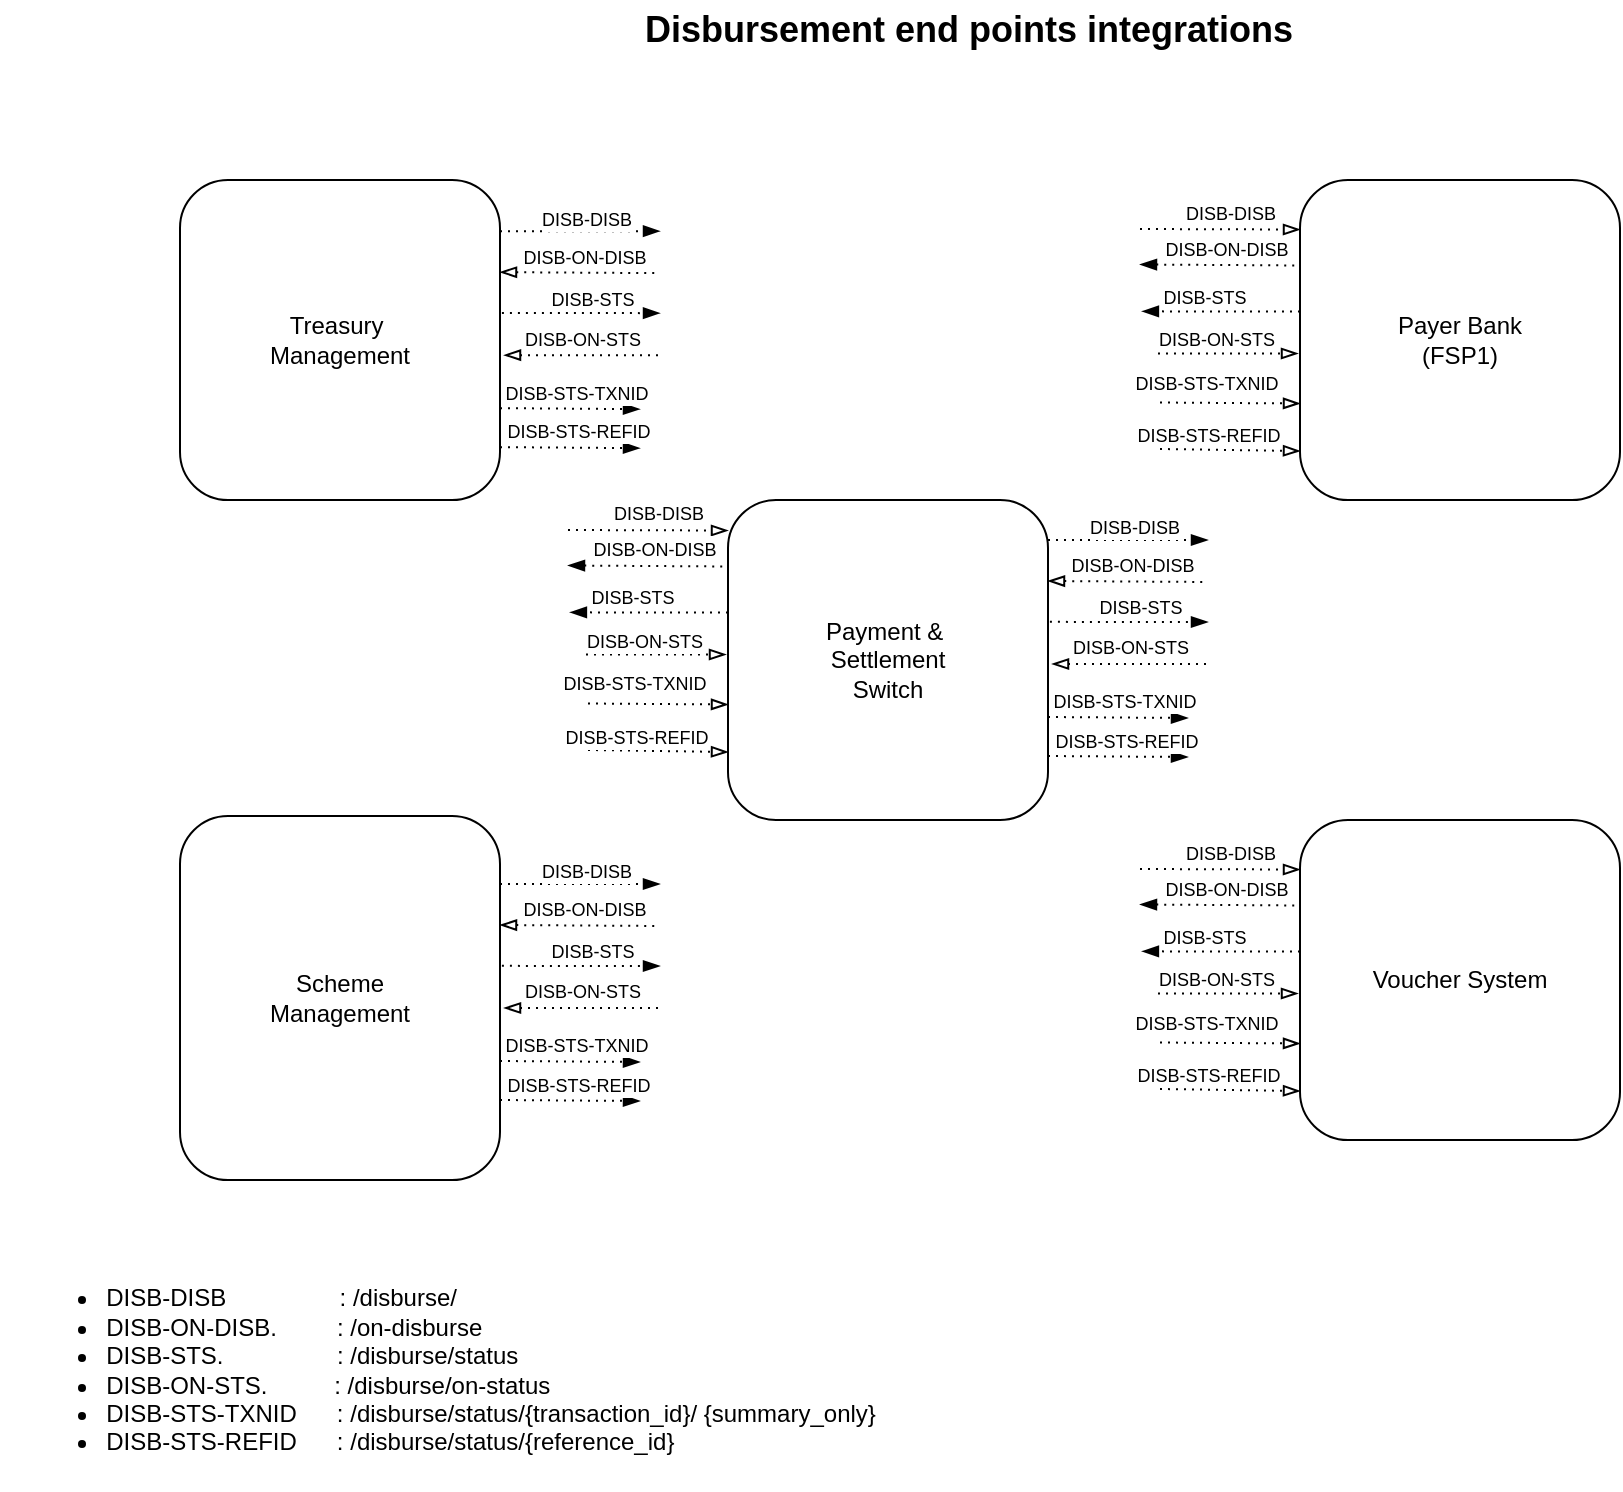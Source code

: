 <mxfile version="20.8.16" type="device" pages="3"><diagram id="aQPLZSTfaszhWUbE2c3Q" name="disb"><mxGraphModel dx="1657" dy="539" grid="1" gridSize="10" guides="1" tooltips="1" connect="1" arrows="1" fold="1" page="1" pageScale="1" pageWidth="827" pageHeight="1169" math="0" shadow="0"><root><mxCell id="0"/><mxCell id="1" parent="0"/><mxCell id="grcgdfYayrrknYL0uqDR-8" value="Scheme &lt;br&gt;Management" style="rounded=1;whiteSpace=wrap;html=1;" parent="1" vertex="1"><mxGeometry x="40" y="478" width="160" height="182" as="geometry"/></mxCell><mxCell id="grcgdfYayrrknYL0uqDR-41" value="" style="endArrow=blockThin;dashed=1;html=1;dashPattern=1 3;strokeWidth=1;rounded=0;endFill=1;" parent="1" edge="1"><mxGeometry width="50" height="50" relative="1" as="geometry"><mxPoint x="200" y="512" as="sourcePoint"/><mxPoint x="280" y="512" as="targetPoint"/></mxGeometry></mxCell><mxCell id="grcgdfYayrrknYL0uqDR-42" value="&lt;font style=&quot;font-size: 9px;&quot;&gt;DISB-DISB&lt;/font&gt;" style="edgeLabel;html=1;align=center;verticalAlign=middle;resizable=0;points=[];" parent="grcgdfYayrrknYL0uqDR-41" connectable="0" vertex="1"><mxGeometry x="0.4" y="1" relative="1" as="geometry"><mxPoint x="-13" y="-6" as="offset"/></mxGeometry></mxCell><mxCell id="grcgdfYayrrknYL0uqDR-47" value="" style="endArrow=blockThin;dashed=1;html=1;dashPattern=1 3;strokeWidth=1;rounded=0;endFill=1;exitX=1.006;exitY=0.415;exitDx=0;exitDy=0;exitPerimeter=0;" parent="1" edge="1"><mxGeometry width="50" height="50" relative="1" as="geometry"><mxPoint x="200.96" y="552.93" as="sourcePoint"/><mxPoint x="280" y="553" as="targetPoint"/></mxGeometry></mxCell><mxCell id="grcgdfYayrrknYL0uqDR-48" value="&lt;font style=&quot;font-size: 9px;&quot;&gt;DISB-STS&lt;/font&gt;" style="edgeLabel;html=1;align=center;verticalAlign=middle;resizable=0;points=[];" parent="grcgdfYayrrknYL0uqDR-47" connectable="0" vertex="1"><mxGeometry x="0.4" y="1" relative="1" as="geometry"><mxPoint x="-11" y="-7" as="offset"/></mxGeometry></mxCell><mxCell id="grcgdfYayrrknYL0uqDR-49" value="&lt;div style=&quot;&quot;&gt;&lt;div style=&quot;&quot;&gt;&lt;ul style=&quot;border-color: var(--border-color);&quot;&gt;&lt;li style=&quot;border-color: var(--border-color); text-align: left;&quot;&gt;DISB-DISB&amp;nbsp; &amp;nbsp; &amp;nbsp; &amp;nbsp; &amp;nbsp; &amp;nbsp; &amp;nbsp; &amp;nbsp; &amp;nbsp;: /disburse/&lt;/li&gt;&lt;li style=&quot;border-color: var(--border-color); text-align: left;&quot;&gt;DISB-ON-DISB.&amp;nbsp; &amp;nbsp; &amp;nbsp; &amp;nbsp; &amp;nbsp;: /on-disburse&lt;/li&gt;&lt;li style=&quot;border-color: var(--border-color); text-align: left;&quot;&gt;DISB-STS.&amp;nbsp; &amp;nbsp; &amp;nbsp; &amp;nbsp; &amp;nbsp; &amp;nbsp; &amp;nbsp; &amp;nbsp; &amp;nbsp;: /disburse/status&lt;/li&gt;&lt;li style=&quot;border-color: var(--border-color); text-align: left;&quot;&gt;DISB-ON-STS.&amp;nbsp; &amp;nbsp; &amp;nbsp; &amp;nbsp; &amp;nbsp; : /disburse/on-status&lt;/li&gt;&lt;li style=&quot;border-color: var(--border-color); text-align: left;&quot;&gt;DISB-STS-TXNID&amp;nbsp; &amp;nbsp; &amp;nbsp; :&amp;nbsp;/disburse/status/{transaction_id}/ {summary_only}&lt;/li&gt;&lt;li style=&quot;border-color: var(--border-color); text-align: left;&quot;&gt;DISB-STS-REFID&amp;nbsp; &amp;nbsp; &amp;nbsp; :&amp;nbsp;/disburse/status/{reference_id}&lt;/li&gt;&lt;/ul&gt;&lt;/div&gt;&lt;/div&gt;" style="text;html=1;align=center;verticalAlign=middle;resizable=0;points=[];autosize=1;strokeColor=none;fillColor=none;" parent="1" vertex="1"><mxGeometry x="-50" y="695" width="450" height="120" as="geometry"/></mxCell><mxCell id="grcgdfYayrrknYL0uqDR-54" value="" style="endArrow=none;dashed=1;html=1;dashPattern=1 3;strokeWidth=1;rounded=0;endFill=0;exitX=1;exitY=0.25;exitDx=0;exitDy=0;startArrow=blockThin;startFill=0;" parent="1" edge="1"><mxGeometry width="50" height="50" relative="1" as="geometry"><mxPoint x="200" y="532.5" as="sourcePoint"/><mxPoint x="280" y="533" as="targetPoint"/></mxGeometry></mxCell><mxCell id="grcgdfYayrrknYL0uqDR-55" value="&lt;font style=&quot;font-size: 9px;&quot;&gt;DISB-ON-DISB&lt;/font&gt;" style="edgeLabel;html=1;align=center;verticalAlign=middle;resizable=0;points=[];" parent="grcgdfYayrrknYL0uqDR-54" connectable="0" vertex="1"><mxGeometry x="0.4" y="1" relative="1" as="geometry"><mxPoint x="-14" y="-8" as="offset"/></mxGeometry></mxCell><mxCell id="grcgdfYayrrknYL0uqDR-56" value="Treasury&amp;nbsp;&lt;br&gt;Management" style="rounded=1;whiteSpace=wrap;html=1;" parent="1" vertex="1"><mxGeometry x="40" y="160" width="160" height="160" as="geometry"/></mxCell><mxCell id="grcgdfYayrrknYL0uqDR-63" value="Payment &amp;amp;&amp;nbsp;&lt;br&gt;Settlement &lt;br&gt;Switch" style="rounded=1;whiteSpace=wrap;html=1;" parent="1" vertex="1"><mxGeometry x="314" y="320" width="160" height="160" as="geometry"/></mxCell><mxCell id="grcgdfYayrrknYL0uqDR-70" value="Payer Bank&lt;br&gt;(FSP1)" style="rounded=1;whiteSpace=wrap;html=1;" parent="1" vertex="1"><mxGeometry x="600" y="160" width="160" height="160" as="geometry"/></mxCell><mxCell id="grcgdfYayrrknYL0uqDR-90" value="Disbursement end points integrations" style="text;html=1;align=center;verticalAlign=middle;resizable=0;points=[];autosize=1;strokeColor=none;fillColor=none;fontStyle=1;fontSize=18;" parent="1" vertex="1"><mxGeometry x="259" y="70" width="350" height="30" as="geometry"/></mxCell><mxCell id="t5GsdB5-P3kOXudHoE3E-3" value="" style="endArrow=blockThin;dashed=1;html=1;dashPattern=1 3;strokeWidth=1;rounded=0;endFill=0;" parent="1" edge="1"><mxGeometry width="50" height="50" relative="1" as="geometry"><mxPoint x="279" y="574" as="sourcePoint"/><mxPoint x="202" y="574" as="targetPoint"/></mxGeometry></mxCell><mxCell id="t5GsdB5-P3kOXudHoE3E-4" value="&lt;font style=&quot;font-size: 9px;&quot;&gt;DISB-ON-STS&lt;/font&gt;" style="edgeLabel;html=1;align=center;verticalAlign=middle;resizable=0;points=[];" parent="t5GsdB5-P3kOXudHoE3E-3" connectable="0" vertex="1"><mxGeometry x="0.4" y="1" relative="1" as="geometry"><mxPoint x="16" y="-10" as="offset"/></mxGeometry></mxCell><mxCell id="t5GsdB5-P3kOXudHoE3E-5" value="" style="endArrow=blockThin;dashed=1;html=1;dashPattern=1 3;strokeWidth=1;rounded=0;endFill=1;exitX=1;exitY=0.75;exitDx=0;exitDy=0;" parent="1" edge="1"><mxGeometry width="50" height="50" relative="1" as="geometry"><mxPoint x="200" y="600.5" as="sourcePoint"/><mxPoint x="270" y="601" as="targetPoint"/></mxGeometry></mxCell><mxCell id="t5GsdB5-P3kOXudHoE3E-6" value="&lt;font style=&quot;font-size: 9px;&quot;&gt;DISB-STS-TXNID&lt;/font&gt;" style="edgeLabel;html=1;align=center;verticalAlign=middle;resizable=0;points=[];" parent="t5GsdB5-P3kOXudHoE3E-5" connectable="0" vertex="1"><mxGeometry x="0.4" y="1" relative="1" as="geometry"><mxPoint x="-11" y="-8" as="offset"/></mxGeometry></mxCell><mxCell id="t5GsdB5-P3kOXudHoE3E-33" value="" style="endArrow=blockThin;dashed=1;html=1;dashPattern=1 3;strokeWidth=1;rounded=0;endFill=0;" parent="1" edge="1"><mxGeometry width="50" height="50" relative="1" as="geometry"><mxPoint x="234" y="335" as="sourcePoint"/><mxPoint x="314" y="335.25" as="targetPoint"/></mxGeometry></mxCell><mxCell id="t5GsdB5-P3kOXudHoE3E-34" value="&lt;font style=&quot;font-size: 9px;&quot;&gt;DISB-DISB&lt;/font&gt;" style="edgeLabel;html=1;align=center;verticalAlign=middle;resizable=0;points=[];" parent="t5GsdB5-P3kOXudHoE3E-33" connectable="0" vertex="1"><mxGeometry x="0.4" y="1" relative="1" as="geometry"><mxPoint x="-11" y="-8" as="offset"/></mxGeometry></mxCell><mxCell id="t5GsdB5-P3kOXudHoE3E-35" value="" style="endArrow=blockThin;dashed=1;html=1;dashPattern=1 3;strokeWidth=1;rounded=0;endFill=1;exitX=1.006;exitY=0.415;exitDx=0;exitDy=0;exitPerimeter=0;" parent="1" edge="1"><mxGeometry width="50" height="50" relative="1" as="geometry"><mxPoint x="314" y="376.25" as="sourcePoint"/><mxPoint x="234.96" y="376.18" as="targetPoint"/></mxGeometry></mxCell><mxCell id="t5GsdB5-P3kOXudHoE3E-36" value="&lt;font style=&quot;font-size: 9px;&quot;&gt;DISB-STS&lt;/font&gt;" style="edgeLabel;html=1;align=center;verticalAlign=middle;resizable=0;points=[];" parent="t5GsdB5-P3kOXudHoE3E-35" connectable="0" vertex="1"><mxGeometry x="0.4" y="1" relative="1" as="geometry"><mxPoint x="7" y="-9" as="offset"/></mxGeometry></mxCell><mxCell id="t5GsdB5-P3kOXudHoE3E-37" value="" style="endArrow=none;dashed=1;html=1;dashPattern=1 3;strokeWidth=1;rounded=0;endFill=0;exitX=1;exitY=0.25;exitDx=0;exitDy=0;startArrow=blockThin;startFill=1;" parent="1" edge="1"><mxGeometry width="50" height="50" relative="1" as="geometry"><mxPoint x="234" y="352.75" as="sourcePoint"/><mxPoint x="314" y="353.25" as="targetPoint"/></mxGeometry></mxCell><mxCell id="t5GsdB5-P3kOXudHoE3E-38" value="&lt;font style=&quot;font-size: 9px;&quot;&gt;DISB-ON-DISB&lt;/font&gt;" style="edgeLabel;html=1;align=center;verticalAlign=middle;resizable=0;points=[];" parent="t5GsdB5-P3kOXudHoE3E-37" connectable="0" vertex="1"><mxGeometry x="0.4" y="1" relative="1" as="geometry"><mxPoint x="-13" y="-8" as="offset"/></mxGeometry></mxCell><mxCell id="t5GsdB5-P3kOXudHoE3E-39" value="" style="endArrow=blockThin;dashed=1;html=1;dashPattern=1 3;strokeWidth=1;rounded=0;endFill=0;" parent="1" edge="1"><mxGeometry width="50" height="50" relative="1" as="geometry"><mxPoint x="243" y="397.25" as="sourcePoint"/><mxPoint x="313" y="397.25" as="targetPoint"/></mxGeometry></mxCell><mxCell id="t5GsdB5-P3kOXudHoE3E-40" value="&lt;font style=&quot;font-size: 9px;&quot;&gt;DISB-ON-STS&lt;/font&gt;" style="edgeLabel;html=1;align=center;verticalAlign=middle;resizable=0;points=[];" parent="t5GsdB5-P3kOXudHoE3E-39" connectable="0" vertex="1"><mxGeometry x="0.4" y="1" relative="1" as="geometry"><mxPoint x="-20" y="-7" as="offset"/></mxGeometry></mxCell><mxCell id="t5GsdB5-P3kOXudHoE3E-41" value="" style="endArrow=blockThin;dashed=1;html=1;dashPattern=1 3;strokeWidth=1;rounded=0;endFill=0;exitX=1;exitY=0.75;exitDx=0;exitDy=0;" parent="1" edge="1"><mxGeometry width="50" height="50" relative="1" as="geometry"><mxPoint x="244" y="421.75" as="sourcePoint"/><mxPoint x="314" y="422.25" as="targetPoint"/></mxGeometry></mxCell><mxCell id="t5GsdB5-P3kOXudHoE3E-42" value="&lt;font style=&quot;font-size: 9px;&quot;&gt;DISB-STS-TXNID&lt;/font&gt;" style="edgeLabel;html=1;align=center;verticalAlign=middle;resizable=0;points=[];" parent="t5GsdB5-P3kOXudHoE3E-41" connectable="0" vertex="1"><mxGeometry x="0.4" y="1" relative="1" as="geometry"><mxPoint x="-26" y="-10" as="offset"/></mxGeometry></mxCell><mxCell id="eHkrMpqfWX4__de2eg3z-1" value="" style="endArrow=blockThin;dashed=1;html=1;dashPattern=1 3;strokeWidth=1;rounded=0;endFill=1;exitX=1;exitY=0.75;exitDx=0;exitDy=0;" parent="1" edge="1"><mxGeometry width="50" height="50" relative="1" as="geometry"><mxPoint x="200" y="620" as="sourcePoint"/><mxPoint x="270" y="620.5" as="targetPoint"/></mxGeometry></mxCell><mxCell id="eHkrMpqfWX4__de2eg3z-2" value="&lt;font style=&quot;font-size: 9px;&quot;&gt;DISB-STS-REFID&lt;/font&gt;" style="edgeLabel;html=1;align=center;verticalAlign=middle;resizable=0;points=[];" parent="eHkrMpqfWX4__de2eg3z-1" connectable="0" vertex="1"><mxGeometry x="0.4" y="1" relative="1" as="geometry"><mxPoint x="-10" y="-8" as="offset"/></mxGeometry></mxCell><mxCell id="eHkrMpqfWX4__de2eg3z-9" value="" style="endArrow=blockThin;dashed=1;html=1;dashPattern=1 3;strokeWidth=1;rounded=0;endFill=0;exitX=1;exitY=0.75;exitDx=0;exitDy=0;" parent="1" edge="1"><mxGeometry width="50" height="50" relative="1" as="geometry"><mxPoint x="244" y="445" as="sourcePoint"/><mxPoint x="314" y="446" as="targetPoint"/></mxGeometry></mxCell><mxCell id="eHkrMpqfWX4__de2eg3z-10" value="&lt;font style=&quot;font-size: 9px;&quot;&gt;DISB-STS-REFID&lt;/font&gt;" style="edgeLabel;html=1;align=center;verticalAlign=middle;resizable=0;points=[];" parent="eHkrMpqfWX4__de2eg3z-9" connectable="0" vertex="1"><mxGeometry x="0.4" y="1" relative="1" as="geometry"><mxPoint x="-25" y="-7" as="offset"/></mxGeometry></mxCell><mxCell id="u4-wd8Z-D0hGl63lT2rG-2" value="Voucher System" style="rounded=1;whiteSpace=wrap;html=1;" parent="1" vertex="1"><mxGeometry x="600" y="480" width="160" height="160" as="geometry"/></mxCell><mxCell id="VoJnWjezYOUdhFFD_V78-1" value="" style="endArrow=blockThin;dashed=1;html=1;dashPattern=1 3;strokeWidth=1;rounded=0;endFill=1;" edge="1" parent="1"><mxGeometry width="50" height="50" relative="1" as="geometry"><mxPoint x="200" y="185.57" as="sourcePoint"/><mxPoint x="280" y="185.57" as="targetPoint"/></mxGeometry></mxCell><mxCell id="VoJnWjezYOUdhFFD_V78-2" value="&lt;font style=&quot;font-size: 9px;&quot;&gt;DISB-DISB&lt;/font&gt;" style="edgeLabel;html=1;align=center;verticalAlign=middle;resizable=0;points=[];" connectable="0" vertex="1" parent="VoJnWjezYOUdhFFD_V78-1"><mxGeometry x="0.4" y="1" relative="1" as="geometry"><mxPoint x="-13" y="-6" as="offset"/></mxGeometry></mxCell><mxCell id="VoJnWjezYOUdhFFD_V78-3" value="" style="endArrow=blockThin;dashed=1;html=1;dashPattern=1 3;strokeWidth=1;rounded=0;endFill=1;exitX=1.006;exitY=0.415;exitDx=0;exitDy=0;exitPerimeter=0;" edge="1" parent="1"><mxGeometry width="50" height="50" relative="1" as="geometry"><mxPoint x="200.96" y="226.5" as="sourcePoint"/><mxPoint x="280" y="226.57" as="targetPoint"/></mxGeometry></mxCell><mxCell id="VoJnWjezYOUdhFFD_V78-4" value="&lt;font style=&quot;font-size: 9px;&quot;&gt;DISB-STS&lt;/font&gt;" style="edgeLabel;html=1;align=center;verticalAlign=middle;resizable=0;points=[];" connectable="0" vertex="1" parent="VoJnWjezYOUdhFFD_V78-3"><mxGeometry x="0.4" y="1" relative="1" as="geometry"><mxPoint x="-11" y="-7" as="offset"/></mxGeometry></mxCell><mxCell id="VoJnWjezYOUdhFFD_V78-5" value="" style="endArrow=none;dashed=1;html=1;dashPattern=1 3;strokeWidth=1;rounded=0;endFill=0;exitX=1;exitY=0.25;exitDx=0;exitDy=0;startArrow=blockThin;startFill=0;" edge="1" parent="1"><mxGeometry width="50" height="50" relative="1" as="geometry"><mxPoint x="200" y="206.07" as="sourcePoint"/><mxPoint x="280" y="206.57" as="targetPoint"/></mxGeometry></mxCell><mxCell id="VoJnWjezYOUdhFFD_V78-6" value="&lt;font style=&quot;font-size: 9px;&quot;&gt;DISB-ON-DISB&lt;/font&gt;" style="edgeLabel;html=1;align=center;verticalAlign=middle;resizable=0;points=[];" connectable="0" vertex="1" parent="VoJnWjezYOUdhFFD_V78-5"><mxGeometry x="0.4" y="1" relative="1" as="geometry"><mxPoint x="-14" y="-8" as="offset"/></mxGeometry></mxCell><mxCell id="VoJnWjezYOUdhFFD_V78-7" value="" style="endArrow=blockThin;dashed=1;html=1;dashPattern=1 3;strokeWidth=1;rounded=0;endFill=0;" edge="1" parent="1"><mxGeometry width="50" height="50" relative="1" as="geometry"><mxPoint x="279.0" y="247.57" as="sourcePoint"/><mxPoint x="202" y="247.57" as="targetPoint"/></mxGeometry></mxCell><mxCell id="VoJnWjezYOUdhFFD_V78-8" value="&lt;font style=&quot;font-size: 9px;&quot;&gt;DISB-ON-STS&lt;/font&gt;" style="edgeLabel;html=1;align=center;verticalAlign=middle;resizable=0;points=[];" connectable="0" vertex="1" parent="VoJnWjezYOUdhFFD_V78-7"><mxGeometry x="0.4" y="1" relative="1" as="geometry"><mxPoint x="16" y="-10" as="offset"/></mxGeometry></mxCell><mxCell id="VoJnWjezYOUdhFFD_V78-9" value="" style="endArrow=blockThin;dashed=1;html=1;dashPattern=1 3;strokeWidth=1;rounded=0;endFill=1;exitX=1;exitY=0.75;exitDx=0;exitDy=0;" edge="1" parent="1"><mxGeometry width="50" height="50" relative="1" as="geometry"><mxPoint x="200" y="274.07" as="sourcePoint"/><mxPoint x="270" y="274.57" as="targetPoint"/></mxGeometry></mxCell><mxCell id="VoJnWjezYOUdhFFD_V78-10" value="&lt;font style=&quot;font-size: 9px;&quot;&gt;DISB-STS-TXNID&lt;/font&gt;" style="edgeLabel;html=1;align=center;verticalAlign=middle;resizable=0;points=[];" connectable="0" vertex="1" parent="VoJnWjezYOUdhFFD_V78-9"><mxGeometry x="0.4" y="1" relative="1" as="geometry"><mxPoint x="-11" y="-8" as="offset"/></mxGeometry></mxCell><mxCell id="VoJnWjezYOUdhFFD_V78-11" value="" style="endArrow=blockThin;dashed=1;html=1;dashPattern=1 3;strokeWidth=1;rounded=0;endFill=1;exitX=1;exitY=0.75;exitDx=0;exitDy=0;" edge="1" parent="1"><mxGeometry width="50" height="50" relative="1" as="geometry"><mxPoint x="200" y="293.57" as="sourcePoint"/><mxPoint x="270" y="294.07" as="targetPoint"/></mxGeometry></mxCell><mxCell id="VoJnWjezYOUdhFFD_V78-12" value="&lt;font style=&quot;font-size: 9px;&quot;&gt;DISB-STS-REFID&lt;/font&gt;" style="edgeLabel;html=1;align=center;verticalAlign=middle;resizable=0;points=[];" connectable="0" vertex="1" parent="VoJnWjezYOUdhFFD_V78-11"><mxGeometry x="0.4" y="1" relative="1" as="geometry"><mxPoint x="-10" y="-8" as="offset"/></mxGeometry></mxCell><mxCell id="VoJnWjezYOUdhFFD_V78-25" value="" style="endArrow=blockThin;dashed=1;html=1;dashPattern=1 3;strokeWidth=1;rounded=0;endFill=1;" edge="1" parent="1"><mxGeometry width="50" height="50" relative="1" as="geometry"><mxPoint x="474" y="340" as="sourcePoint"/><mxPoint x="554" y="340" as="targetPoint"/></mxGeometry></mxCell><mxCell id="VoJnWjezYOUdhFFD_V78-26" value="&lt;font style=&quot;font-size: 9px;&quot;&gt;DISB-DISB&lt;/font&gt;" style="edgeLabel;html=1;align=center;verticalAlign=middle;resizable=0;points=[];" connectable="0" vertex="1" parent="VoJnWjezYOUdhFFD_V78-25"><mxGeometry x="0.4" y="1" relative="1" as="geometry"><mxPoint x="-13" y="-6" as="offset"/></mxGeometry></mxCell><mxCell id="VoJnWjezYOUdhFFD_V78-27" value="" style="endArrow=blockThin;dashed=1;html=1;dashPattern=1 3;strokeWidth=1;rounded=0;endFill=1;exitX=1.006;exitY=0.415;exitDx=0;exitDy=0;exitPerimeter=0;" edge="1" parent="1"><mxGeometry width="50" height="50" relative="1" as="geometry"><mxPoint x="474.96" y="380.93" as="sourcePoint"/><mxPoint x="554" y="381" as="targetPoint"/></mxGeometry></mxCell><mxCell id="VoJnWjezYOUdhFFD_V78-28" value="&lt;font style=&quot;font-size: 9px;&quot;&gt;DISB-STS&lt;/font&gt;" style="edgeLabel;html=1;align=center;verticalAlign=middle;resizable=0;points=[];" connectable="0" vertex="1" parent="VoJnWjezYOUdhFFD_V78-27"><mxGeometry x="0.4" y="1" relative="1" as="geometry"><mxPoint x="-11" y="-7" as="offset"/></mxGeometry></mxCell><mxCell id="VoJnWjezYOUdhFFD_V78-29" value="" style="endArrow=none;dashed=1;html=1;dashPattern=1 3;strokeWidth=1;rounded=0;endFill=0;exitX=1;exitY=0.25;exitDx=0;exitDy=0;startArrow=blockThin;startFill=0;" edge="1" parent="1"><mxGeometry width="50" height="50" relative="1" as="geometry"><mxPoint x="474" y="360.5" as="sourcePoint"/><mxPoint x="554" y="361" as="targetPoint"/></mxGeometry></mxCell><mxCell id="VoJnWjezYOUdhFFD_V78-30" value="&lt;font style=&quot;font-size: 9px;&quot;&gt;DISB-ON-DISB&lt;/font&gt;" style="edgeLabel;html=1;align=center;verticalAlign=middle;resizable=0;points=[];" connectable="0" vertex="1" parent="VoJnWjezYOUdhFFD_V78-29"><mxGeometry x="0.4" y="1" relative="1" as="geometry"><mxPoint x="-14" y="-8" as="offset"/></mxGeometry></mxCell><mxCell id="VoJnWjezYOUdhFFD_V78-31" value="" style="endArrow=blockThin;dashed=1;html=1;dashPattern=1 3;strokeWidth=1;rounded=0;endFill=0;" edge="1" parent="1"><mxGeometry width="50" height="50" relative="1" as="geometry"><mxPoint x="553.0" y="402" as="sourcePoint"/><mxPoint x="476" y="402" as="targetPoint"/></mxGeometry></mxCell><mxCell id="VoJnWjezYOUdhFFD_V78-32" value="&lt;font style=&quot;font-size: 9px;&quot;&gt;DISB-ON-STS&lt;/font&gt;" style="edgeLabel;html=1;align=center;verticalAlign=middle;resizable=0;points=[];" connectable="0" vertex="1" parent="VoJnWjezYOUdhFFD_V78-31"><mxGeometry x="0.4" y="1" relative="1" as="geometry"><mxPoint x="16" y="-10" as="offset"/></mxGeometry></mxCell><mxCell id="VoJnWjezYOUdhFFD_V78-33" value="" style="endArrow=blockThin;dashed=1;html=1;dashPattern=1 3;strokeWidth=1;rounded=0;endFill=1;exitX=1;exitY=0.75;exitDx=0;exitDy=0;" edge="1" parent="1"><mxGeometry width="50" height="50" relative="1" as="geometry"><mxPoint x="474" y="428.5" as="sourcePoint"/><mxPoint x="544" y="429" as="targetPoint"/></mxGeometry></mxCell><mxCell id="VoJnWjezYOUdhFFD_V78-34" value="&lt;font style=&quot;font-size: 9px;&quot;&gt;DISB-STS-TXNID&lt;/font&gt;" style="edgeLabel;html=1;align=center;verticalAlign=middle;resizable=0;points=[];" connectable="0" vertex="1" parent="VoJnWjezYOUdhFFD_V78-33"><mxGeometry x="0.4" y="1" relative="1" as="geometry"><mxPoint x="-11" y="-8" as="offset"/></mxGeometry></mxCell><mxCell id="VoJnWjezYOUdhFFD_V78-35" value="" style="endArrow=blockThin;dashed=1;html=1;dashPattern=1 3;strokeWidth=1;rounded=0;endFill=1;exitX=1;exitY=0.75;exitDx=0;exitDy=0;" edge="1" parent="1"><mxGeometry width="50" height="50" relative="1" as="geometry"><mxPoint x="474" y="448" as="sourcePoint"/><mxPoint x="544" y="448.5" as="targetPoint"/></mxGeometry></mxCell><mxCell id="VoJnWjezYOUdhFFD_V78-36" value="&lt;font style=&quot;font-size: 9px;&quot;&gt;DISB-STS-REFID&lt;/font&gt;" style="edgeLabel;html=1;align=center;verticalAlign=middle;resizable=0;points=[];" connectable="0" vertex="1" parent="VoJnWjezYOUdhFFD_V78-35"><mxGeometry x="0.4" y="1" relative="1" as="geometry"><mxPoint x="-10" y="-8" as="offset"/></mxGeometry></mxCell><mxCell id="VoJnWjezYOUdhFFD_V78-37" value="" style="endArrow=blockThin;dashed=1;html=1;dashPattern=1 3;strokeWidth=1;rounded=0;endFill=0;" edge="1" parent="1"><mxGeometry width="50" height="50" relative="1" as="geometry"><mxPoint x="520.0" y="184.5" as="sourcePoint"/><mxPoint x="600.0" y="184.75" as="targetPoint"/></mxGeometry></mxCell><mxCell id="VoJnWjezYOUdhFFD_V78-38" value="&lt;font style=&quot;font-size: 9px;&quot;&gt;DISB-DISB&lt;/font&gt;" style="edgeLabel;html=1;align=center;verticalAlign=middle;resizable=0;points=[];" connectable="0" vertex="1" parent="VoJnWjezYOUdhFFD_V78-37"><mxGeometry x="0.4" y="1" relative="1" as="geometry"><mxPoint x="-11" y="-8" as="offset"/></mxGeometry></mxCell><mxCell id="VoJnWjezYOUdhFFD_V78-39" value="" style="endArrow=blockThin;dashed=1;html=1;dashPattern=1 3;strokeWidth=1;rounded=0;endFill=1;exitX=1.006;exitY=0.415;exitDx=0;exitDy=0;exitPerimeter=0;" edge="1" parent="1"><mxGeometry width="50" height="50" relative="1" as="geometry"><mxPoint x="600.0" y="225.75" as="sourcePoint"/><mxPoint x="520.96" y="225.68" as="targetPoint"/></mxGeometry></mxCell><mxCell id="VoJnWjezYOUdhFFD_V78-40" value="&lt;font style=&quot;font-size: 9px;&quot;&gt;DISB-STS&lt;/font&gt;" style="edgeLabel;html=1;align=center;verticalAlign=middle;resizable=0;points=[];" connectable="0" vertex="1" parent="VoJnWjezYOUdhFFD_V78-39"><mxGeometry x="0.4" y="1" relative="1" as="geometry"><mxPoint x="7" y="-9" as="offset"/></mxGeometry></mxCell><mxCell id="VoJnWjezYOUdhFFD_V78-41" value="" style="endArrow=none;dashed=1;html=1;dashPattern=1 3;strokeWidth=1;rounded=0;endFill=0;exitX=1;exitY=0.25;exitDx=0;exitDy=0;startArrow=blockThin;startFill=1;" edge="1" parent="1"><mxGeometry width="50" height="50" relative="1" as="geometry"><mxPoint x="520.0" y="202.25" as="sourcePoint"/><mxPoint x="600.0" y="202.75" as="targetPoint"/></mxGeometry></mxCell><mxCell id="VoJnWjezYOUdhFFD_V78-42" value="&lt;font style=&quot;font-size: 9px;&quot;&gt;DISB-ON-DISB&lt;/font&gt;" style="edgeLabel;html=1;align=center;verticalAlign=middle;resizable=0;points=[];" connectable="0" vertex="1" parent="VoJnWjezYOUdhFFD_V78-41"><mxGeometry x="0.4" y="1" relative="1" as="geometry"><mxPoint x="-13" y="-8" as="offset"/></mxGeometry></mxCell><mxCell id="VoJnWjezYOUdhFFD_V78-43" value="" style="endArrow=blockThin;dashed=1;html=1;dashPattern=1 3;strokeWidth=1;rounded=0;endFill=0;" edge="1" parent="1"><mxGeometry width="50" height="50" relative="1" as="geometry"><mxPoint x="529.0" y="246.75" as="sourcePoint"/><mxPoint x="599.0" y="246.75" as="targetPoint"/></mxGeometry></mxCell><mxCell id="VoJnWjezYOUdhFFD_V78-44" value="&lt;font style=&quot;font-size: 9px;&quot;&gt;DISB-ON-STS&lt;/font&gt;" style="edgeLabel;html=1;align=center;verticalAlign=middle;resizable=0;points=[];" connectable="0" vertex="1" parent="VoJnWjezYOUdhFFD_V78-43"><mxGeometry x="0.4" y="1" relative="1" as="geometry"><mxPoint x="-20" y="-7" as="offset"/></mxGeometry></mxCell><mxCell id="VoJnWjezYOUdhFFD_V78-45" value="" style="endArrow=blockThin;dashed=1;html=1;dashPattern=1 3;strokeWidth=1;rounded=0;endFill=0;exitX=1;exitY=0.75;exitDx=0;exitDy=0;" edge="1" parent="1"><mxGeometry width="50" height="50" relative="1" as="geometry"><mxPoint x="530.0" y="271.25" as="sourcePoint"/><mxPoint x="600.0" y="271.75" as="targetPoint"/></mxGeometry></mxCell><mxCell id="VoJnWjezYOUdhFFD_V78-46" value="&lt;font style=&quot;font-size: 9px;&quot;&gt;DISB-STS-TXNID&lt;/font&gt;" style="edgeLabel;html=1;align=center;verticalAlign=middle;resizable=0;points=[];" connectable="0" vertex="1" parent="VoJnWjezYOUdhFFD_V78-45"><mxGeometry x="0.4" y="1" relative="1" as="geometry"><mxPoint x="-26" y="-10" as="offset"/></mxGeometry></mxCell><mxCell id="VoJnWjezYOUdhFFD_V78-47" value="" style="endArrow=blockThin;dashed=1;html=1;dashPattern=1 3;strokeWidth=1;rounded=0;endFill=0;exitX=1;exitY=0.75;exitDx=0;exitDy=0;" edge="1" parent="1"><mxGeometry width="50" height="50" relative="1" as="geometry"><mxPoint x="530.0" y="294.5" as="sourcePoint"/><mxPoint x="600.0" y="295.5" as="targetPoint"/></mxGeometry></mxCell><mxCell id="VoJnWjezYOUdhFFD_V78-48" value="&lt;font style=&quot;font-size: 9px;&quot;&gt;DISB-STS-REFID&lt;/font&gt;" style="edgeLabel;html=1;align=center;verticalAlign=middle;resizable=0;points=[];" connectable="0" vertex="1" parent="VoJnWjezYOUdhFFD_V78-47"><mxGeometry x="0.4" y="1" relative="1" as="geometry"><mxPoint x="-25" y="-7" as="offset"/></mxGeometry></mxCell><mxCell id="VoJnWjezYOUdhFFD_V78-49" value="" style="endArrow=blockThin;dashed=1;html=1;dashPattern=1 3;strokeWidth=1;rounded=0;endFill=0;" edge="1" parent="1"><mxGeometry width="50" height="50" relative="1" as="geometry"><mxPoint x="520" y="504.5" as="sourcePoint"/><mxPoint x="600" y="504.75" as="targetPoint"/></mxGeometry></mxCell><mxCell id="VoJnWjezYOUdhFFD_V78-50" value="&lt;font style=&quot;font-size: 9px;&quot;&gt;DISB-DISB&lt;/font&gt;" style="edgeLabel;html=1;align=center;verticalAlign=middle;resizable=0;points=[];" connectable="0" vertex="1" parent="VoJnWjezYOUdhFFD_V78-49"><mxGeometry x="0.4" y="1" relative="1" as="geometry"><mxPoint x="-11" y="-8" as="offset"/></mxGeometry></mxCell><mxCell id="VoJnWjezYOUdhFFD_V78-51" value="" style="endArrow=blockThin;dashed=1;html=1;dashPattern=1 3;strokeWidth=1;rounded=0;endFill=1;exitX=1.006;exitY=0.415;exitDx=0;exitDy=0;exitPerimeter=0;" edge="1" parent="1"><mxGeometry width="50" height="50" relative="1" as="geometry"><mxPoint x="600" y="545.75" as="sourcePoint"/><mxPoint x="520.96" y="545.68" as="targetPoint"/></mxGeometry></mxCell><mxCell id="VoJnWjezYOUdhFFD_V78-52" value="&lt;font style=&quot;font-size: 9px;&quot;&gt;DISB-STS&lt;/font&gt;" style="edgeLabel;html=1;align=center;verticalAlign=middle;resizable=0;points=[];" connectable="0" vertex="1" parent="VoJnWjezYOUdhFFD_V78-51"><mxGeometry x="0.4" y="1" relative="1" as="geometry"><mxPoint x="7" y="-9" as="offset"/></mxGeometry></mxCell><mxCell id="VoJnWjezYOUdhFFD_V78-53" value="" style="endArrow=none;dashed=1;html=1;dashPattern=1 3;strokeWidth=1;rounded=0;endFill=0;exitX=1;exitY=0.25;exitDx=0;exitDy=0;startArrow=blockThin;startFill=1;" edge="1" parent="1"><mxGeometry width="50" height="50" relative="1" as="geometry"><mxPoint x="520" y="522.25" as="sourcePoint"/><mxPoint x="600" y="522.75" as="targetPoint"/></mxGeometry></mxCell><mxCell id="VoJnWjezYOUdhFFD_V78-54" value="&lt;font style=&quot;font-size: 9px;&quot;&gt;DISB-ON-DISB&lt;/font&gt;" style="edgeLabel;html=1;align=center;verticalAlign=middle;resizable=0;points=[];" connectable="0" vertex="1" parent="VoJnWjezYOUdhFFD_V78-53"><mxGeometry x="0.4" y="1" relative="1" as="geometry"><mxPoint x="-13" y="-8" as="offset"/></mxGeometry></mxCell><mxCell id="VoJnWjezYOUdhFFD_V78-55" value="" style="endArrow=blockThin;dashed=1;html=1;dashPattern=1 3;strokeWidth=1;rounded=0;endFill=0;" edge="1" parent="1"><mxGeometry width="50" height="50" relative="1" as="geometry"><mxPoint x="529" y="566.75" as="sourcePoint"/><mxPoint x="599" y="566.75" as="targetPoint"/></mxGeometry></mxCell><mxCell id="VoJnWjezYOUdhFFD_V78-56" value="&lt;font style=&quot;font-size: 9px;&quot;&gt;DISB-ON-STS&lt;/font&gt;" style="edgeLabel;html=1;align=center;verticalAlign=middle;resizable=0;points=[];" connectable="0" vertex="1" parent="VoJnWjezYOUdhFFD_V78-55"><mxGeometry x="0.4" y="1" relative="1" as="geometry"><mxPoint x="-20" y="-7" as="offset"/></mxGeometry></mxCell><mxCell id="VoJnWjezYOUdhFFD_V78-57" value="" style="endArrow=blockThin;dashed=1;html=1;dashPattern=1 3;strokeWidth=1;rounded=0;endFill=0;exitX=1;exitY=0.75;exitDx=0;exitDy=0;" edge="1" parent="1"><mxGeometry width="50" height="50" relative="1" as="geometry"><mxPoint x="530" y="591.25" as="sourcePoint"/><mxPoint x="600" y="591.75" as="targetPoint"/></mxGeometry></mxCell><mxCell id="VoJnWjezYOUdhFFD_V78-58" value="&lt;font style=&quot;font-size: 9px;&quot;&gt;DISB-STS-TXNID&lt;/font&gt;" style="edgeLabel;html=1;align=center;verticalAlign=middle;resizable=0;points=[];" connectable="0" vertex="1" parent="VoJnWjezYOUdhFFD_V78-57"><mxGeometry x="0.4" y="1" relative="1" as="geometry"><mxPoint x="-26" y="-10" as="offset"/></mxGeometry></mxCell><mxCell id="VoJnWjezYOUdhFFD_V78-59" value="" style="endArrow=blockThin;dashed=1;html=1;dashPattern=1 3;strokeWidth=1;rounded=0;endFill=0;exitX=1;exitY=0.75;exitDx=0;exitDy=0;" edge="1" parent="1"><mxGeometry width="50" height="50" relative="1" as="geometry"><mxPoint x="530" y="614.5" as="sourcePoint"/><mxPoint x="600" y="615.5" as="targetPoint"/></mxGeometry></mxCell><mxCell id="VoJnWjezYOUdhFFD_V78-60" value="&lt;font style=&quot;font-size: 9px;&quot;&gt;DISB-STS-REFID&lt;/font&gt;" style="edgeLabel;html=1;align=center;verticalAlign=middle;resizable=0;points=[];" connectable="0" vertex="1" parent="VoJnWjezYOUdhFFD_V78-59"><mxGeometry x="0.4" y="1" relative="1" as="geometry"><mxPoint x="-25" y="-7" as="offset"/></mxGeometry></mxCell></root></mxGraphModel></diagram><diagram id="-8Sp8W56Fz9q8X1He45J" name="mapper"><mxGraphModel dx="954" dy="620" grid="1" gridSize="10" guides="1" tooltips="1" connect="1" arrows="1" fold="1" page="1" pageScale="1" pageWidth="827" pageHeight="1169" math="0" shadow="0"><root><mxCell id="0"/><mxCell id="1" parent="0"/><mxCell id="HclXD2phPsjjC6FK857C-1" value="Scheme &lt;br&gt;Management" style="rounded=1;whiteSpace=wrap;html=1;" parent="1" vertex="1"><mxGeometry x="40" y="570" width="160" height="210" as="geometry"/></mxCell><mxCell id="HclXD2phPsjjC6FK857C-2" value="" style="endArrow=blockThin;dashed=1;html=1;dashPattern=1 3;strokeWidth=1;rounded=0;endFill=1;" parent="1" edge="1"><mxGeometry width="50" height="50" relative="1" as="geometry"><mxPoint x="200" y="590" as="sourcePoint"/><mxPoint x="280" y="590" as="targetPoint"/></mxGeometry></mxCell><mxCell id="HclXD2phPsjjC6FK857C-3" value="&lt;font style=&quot;font-size: 9px;&quot;&gt;FAMAP-LNK&lt;/font&gt;" style="edgeLabel;html=1;align=center;verticalAlign=middle;resizable=0;points=[];" parent="HclXD2phPsjjC6FK857C-2" connectable="0" vertex="1"><mxGeometry x="0.4" y="1" relative="1" as="geometry"><mxPoint x="-14" y="-8" as="offset"/></mxGeometry></mxCell><mxCell id="HclXD2phPsjjC6FK857C-6" value="&lt;div style=&quot;&quot;&gt;&lt;div style=&quot;&quot;&gt;&lt;ul style=&quot;border-color: var(--border-color);&quot;&gt;&lt;li style=&quot;border-color: var(--border-color); text-align: left;&quot;&gt;FAMAP-LNK&amp;nbsp; &amp;nbsp; &amp;nbsp; &amp;nbsp; &amp;nbsp; &amp;nbsp; &amp;nbsp; &amp;nbsp; &amp;nbsp;:&amp;nbsp;/mapper/link&lt;/li&gt;&lt;li style=&quot;border-color: var(--border-color); text-align: left;&quot;&gt;FAMAP-ON-LNK.&amp;nbsp; &amp;nbsp; &amp;nbsp; &amp;nbsp; &amp;nbsp;:&amp;nbsp;/mapper/on-link&lt;/li&gt;&lt;li style=&quot;border-color: var(--border-color); text-align: left;&quot;&gt;FAMAP-UPDT.&amp;nbsp; &amp;nbsp; &amp;nbsp; &amp;nbsp; &amp;nbsp; &amp;nbsp; &amp;nbsp;:&amp;nbsp;/mapper/update&lt;/li&gt;&lt;li style=&quot;border-color: var(--border-color); text-align: left;&quot;&gt;FAMAP-ON-UPDT&amp;nbsp; &amp;nbsp; &amp;nbsp; &amp;nbsp;:&amp;nbsp;/mapper/on-update&lt;/li&gt;&lt;li style=&quot;border-color: var(--border-color); text-align: left;&quot;&gt;FAMAP-ULNK&amp;nbsp; &amp;nbsp; &amp;nbsp; &amp;nbsp; &amp;nbsp; &amp;nbsp; &amp;nbsp; :&amp;nbsp;/mapper/unlink&lt;/li&gt;&lt;li style=&quot;border-color: var(--border-color); text-align: left;&quot;&gt;FAMAP-ON-ULNK&amp;nbsp; &amp;nbsp; &amp;nbsp; &amp;nbsp;:&amp;nbsp;/mapper/on-unlink&lt;/li&gt;&lt;li style=&quot;border-color: var(--border-color); text-align: left;&quot;&gt;FAMAP-RSLV&amp;nbsp; &amp;nbsp; &amp;nbsp; &amp;nbsp; &amp;nbsp; &amp;nbsp; &amp;nbsp; :&amp;nbsp;/mapper/resolve&lt;/li&gt;&lt;li style=&quot;border-color: var(--border-color); text-align: left;&quot;&gt;FAMAP-ON-RSLV&amp;nbsp; &amp;nbsp; &amp;nbsp; &amp;nbsp;:&amp;nbsp;/mapper/on-resolve&lt;/li&gt;&lt;li style=&quot;border-color: var(--border-color); text-align: left;&quot;&gt;FAMAP-STS&amp;nbsp; &amp;nbsp; &amp;nbsp; &amp;nbsp; &amp;nbsp; &amp;nbsp; &amp;nbsp; &amp;nbsp; :&amp;nbsp;/mapper/status&lt;/li&gt;&lt;li style=&quot;border-color: var(--border-color); text-align: left;&quot;&gt;FAMAP-ON-STS.&amp;nbsp; &amp;nbsp; &amp;nbsp; &amp;nbsp; :&amp;nbsp;/mapper/on-status&lt;/li&gt;&lt;/ul&gt;&lt;/div&gt;&lt;/div&gt;" style="text;html=1;align=center;verticalAlign=middle;resizable=0;points=[];autosize=1;strokeColor=default;fillColor=none;" parent="1" vertex="1"><mxGeometry x="40" y="879" width="290" height="180" as="geometry"/></mxCell><mxCell id="HclXD2phPsjjC6FK857C-7" value="" style="endArrow=none;dashed=1;html=1;dashPattern=1 3;strokeWidth=1;rounded=0;endFill=0;exitX=1;exitY=0.25;exitDx=0;exitDy=0;startArrow=blockThin;startFill=0;" parent="1" edge="1"><mxGeometry width="50" height="50" relative="1" as="geometry"><mxPoint x="200" y="609.5" as="sourcePoint"/><mxPoint x="280" y="610" as="targetPoint"/></mxGeometry></mxCell><mxCell id="HclXD2phPsjjC6FK857C-8" value="&lt;font style=&quot;font-size: 9px;&quot;&gt;FAMAP-ON-LNK&lt;/font&gt;" style="edgeLabel;html=1;align=center;verticalAlign=middle;resizable=0;points=[];" parent="HclXD2phPsjjC6FK857C-7" connectable="0" vertex="1"><mxGeometry x="0.4" y="1" relative="1" as="geometry"><mxPoint x="-10" y="-8" as="offset"/></mxGeometry></mxCell><mxCell id="HclXD2phPsjjC6FK857C-9" value="Unified Citizen &lt;br&gt;Interface" style="rounded=1;whiteSpace=wrap;html=1;" parent="1" vertex="1"><mxGeometry x="40" y="130" width="160" height="210" as="geometry"/></mxCell><mxCell id="HclXD2phPsjjC6FK857C-10" value="Payee Bank&lt;br style=&quot;border-color: var(--border-color);&quot;&gt;(FSP1)" style="rounded=1;whiteSpace=wrap;html=1;" parent="1" vertex="1"><mxGeometry x="470" y="240" width="160" height="250" as="geometry"/></mxCell><mxCell id="HclXD2phPsjjC6FK857C-11" value="Payment &amp;amp; Settlement Switch" style="rounded=1;whiteSpace=wrap;html=1;" parent="1" vertex="1"><mxGeometry x="870" y="170" width="160" height="250" as="geometry"/></mxCell><mxCell id="HclXD2phPsjjC6FK857C-12" value="Mapper end points integrations" style="text;html=1;align=center;verticalAlign=middle;resizable=0;points=[];autosize=1;strokeColor=none;fillColor=none;fontStyle=1;fontSize=18;" parent="1" vertex="1"><mxGeometry x="435" y="50" width="290" height="30" as="geometry"/></mxCell><mxCell id="HclXD2phPsjjC6FK857C-67" value="FA Mapper&lt;sup&gt;1&lt;/sup&gt;" style="rounded=1;whiteSpace=wrap;html=1;" parent="1" vertex="1"><mxGeometry x="520" y="430" width="90" height="30" as="geometry"/></mxCell><mxCell id="HclXD2phPsjjC6FK857C-68" value="FA Mapper&lt;sup&gt;2&lt;/sup&gt;" style="rounded=1;whiteSpace=wrap;html=1;" parent="1" vertex="1"><mxGeometry x="930" y="350" width="90" height="30" as="geometry"/></mxCell><mxCell id="HclXD2phPsjjC6FK857C-69" value="&lt;div style=&quot;text-align: left;&quot;&gt;1 ID to store of value account info&lt;br&gt;&lt;/div&gt;&lt;div style=&quot;text-align: left;&quot;&gt;2 ID to financial institution info&lt;br&gt;&lt;/div&gt;" style="text;html=1;align=center;verticalAlign=middle;resizable=0;points=[];autosize=1;strokeColor=default;fillColor=none;" parent="1" vertex="1"><mxGeometry x="40" y="1079" width="200" height="40" as="geometry"/></mxCell><mxCell id="1mpfTV3I0skk3CKjAi6z-1" value="&lt;div style=&quot;text-align: left;&quot;&gt;&lt;b&gt;Note&lt;/b&gt;: Financial Address mapper usually is a critical module that is part of Banking / Wallet platforms.&lt;/div&gt;" style="text;html=1;align=center;verticalAlign=middle;resizable=0;points=[];autosize=1;strokeColor=default;fillColor=none;" parent="1" vertex="1"><mxGeometry x="40" y="837" width="560" height="30" as="geometry"/></mxCell><mxCell id="1mpfTV3I0skk3CKjAi6z-15" value="Last Mile &lt;br&gt;Cash-in/Cash-out" style="rounded=1;whiteSpace=wrap;html=1;" parent="1" vertex="1"><mxGeometry x="40" y="350" width="160" height="210" as="geometry"/></mxCell><mxCell id="lTkci3E-15wGNrZdgtf2-1" value="" style="endArrow=blockThin;dashed=1;html=1;dashPattern=1 3;strokeWidth=1;rounded=0;endFill=1;" parent="1" edge="1"><mxGeometry width="50" height="50" relative="1" as="geometry"><mxPoint x="200" y="630" as="sourcePoint"/><mxPoint x="280" y="630" as="targetPoint"/></mxGeometry></mxCell><mxCell id="lTkci3E-15wGNrZdgtf2-2" value="&lt;font style=&quot;font-size: 9px;&quot;&gt;FAMAP-UPDT&lt;/font&gt;" style="edgeLabel;html=1;align=center;verticalAlign=middle;resizable=0;points=[];" parent="lTkci3E-15wGNrZdgtf2-1" connectable="0" vertex="1"><mxGeometry x="0.4" y="1" relative="1" as="geometry"><mxPoint x="-15" y="-8" as="offset"/></mxGeometry></mxCell><mxCell id="lTkci3E-15wGNrZdgtf2-3" value="" style="endArrow=none;dashed=1;html=1;dashPattern=1 3;strokeWidth=1;rounded=0;endFill=0;exitX=1;exitY=0.25;exitDx=0;exitDy=0;startArrow=blockThin;startFill=0;" parent="1" edge="1"><mxGeometry width="50" height="50" relative="1" as="geometry"><mxPoint x="200" y="648.5" as="sourcePoint"/><mxPoint x="280" y="649" as="targetPoint"/></mxGeometry></mxCell><mxCell id="lTkci3E-15wGNrZdgtf2-4" value="&lt;font style=&quot;font-size: 9px;&quot;&gt;FAMAP-ON-UPDT&lt;/font&gt;" style="edgeLabel;html=1;align=center;verticalAlign=middle;resizable=0;points=[];" parent="lTkci3E-15wGNrZdgtf2-3" connectable="0" vertex="1"><mxGeometry x="0.4" y="1" relative="1" as="geometry"><mxPoint x="-6" y="-8" as="offset"/></mxGeometry></mxCell><mxCell id="lTkci3E-15wGNrZdgtf2-5" value="" style="endArrow=blockThin;dashed=1;html=1;dashPattern=1 3;strokeWidth=1;rounded=0;endFill=1;" parent="1" edge="1"><mxGeometry width="50" height="50" relative="1" as="geometry"><mxPoint x="200" y="670" as="sourcePoint"/><mxPoint x="280" y="670" as="targetPoint"/></mxGeometry></mxCell><mxCell id="lTkci3E-15wGNrZdgtf2-6" value="&lt;font style=&quot;font-size: 9px;&quot;&gt;FAMAP-ULNK&lt;/font&gt;" style="edgeLabel;html=1;align=center;verticalAlign=middle;resizable=0;points=[];" parent="lTkci3E-15wGNrZdgtf2-5" connectable="0" vertex="1"><mxGeometry x="0.4" y="1" relative="1" as="geometry"><mxPoint x="-15" y="-8" as="offset"/></mxGeometry></mxCell><mxCell id="lTkci3E-15wGNrZdgtf2-7" value="" style="endArrow=none;dashed=1;html=1;dashPattern=1 3;strokeWidth=1;rounded=0;endFill=0;exitX=1;exitY=0.25;exitDx=0;exitDy=0;startArrow=blockThin;startFill=0;" parent="1" edge="1"><mxGeometry width="50" height="50" relative="1" as="geometry"><mxPoint x="200" y="690.5" as="sourcePoint"/><mxPoint x="280" y="691" as="targetPoint"/></mxGeometry></mxCell><mxCell id="lTkci3E-15wGNrZdgtf2-8" value="&lt;font style=&quot;font-size: 9px;&quot;&gt;FAMAP-ON-ULNK&lt;/font&gt;" style="edgeLabel;html=1;align=center;verticalAlign=middle;resizable=0;points=[];" parent="lTkci3E-15wGNrZdgtf2-7" connectable="0" vertex="1"><mxGeometry x="0.4" y="1" relative="1" as="geometry"><mxPoint x="-11" y="-9" as="offset"/></mxGeometry></mxCell><mxCell id="lTkci3E-15wGNrZdgtf2-17" value="" style="endArrow=blockThin;dashed=1;html=1;dashPattern=1 3;strokeWidth=1;rounded=0;endFill=1;" parent="1" edge="1"><mxGeometry width="50" height="50" relative="1" as="geometry"><mxPoint x="200" y="714" as="sourcePoint"/><mxPoint x="280" y="714" as="targetPoint"/></mxGeometry></mxCell><mxCell id="lTkci3E-15wGNrZdgtf2-18" value="&lt;font style=&quot;font-size: 9px;&quot;&gt;FAMAP-STS&lt;/font&gt;" style="edgeLabel;html=1;align=center;verticalAlign=middle;resizable=0;points=[];" parent="lTkci3E-15wGNrZdgtf2-17" connectable="0" vertex="1"><mxGeometry x="0.4" y="1" relative="1" as="geometry"><mxPoint x="-12" y="-8" as="offset"/></mxGeometry></mxCell><mxCell id="lTkci3E-15wGNrZdgtf2-19" value="" style="endArrow=none;dashed=1;html=1;dashPattern=1 3;strokeWidth=1;rounded=0;endFill=0;startArrow=blockThin;startFill=0;" parent="1" edge="1"><mxGeometry width="50" height="50" relative="1" as="geometry"><mxPoint x="200" y="735" as="sourcePoint"/><mxPoint x="280" y="735" as="targetPoint"/></mxGeometry></mxCell><mxCell id="lTkci3E-15wGNrZdgtf2-20" value="&lt;font style=&quot;font-size: 9px;&quot;&gt;FAMAP-ON-STS&lt;/font&gt;" style="edgeLabel;html=1;align=center;verticalAlign=middle;resizable=0;points=[];" parent="lTkci3E-15wGNrZdgtf2-19" connectable="0" vertex="1"><mxGeometry x="0.4" y="1" relative="1" as="geometry"><mxPoint x="-13" y="-8" as="offset"/></mxGeometry></mxCell><mxCell id="lTkci3E-15wGNrZdgtf2-92" value="Voucher System" style="rounded=1;whiteSpace=wrap;html=1;" parent="1" vertex="1"><mxGeometry x="870" y="450" width="160" height="230" as="geometry"/></mxCell><mxCell id="lTkci3E-15wGNrZdgtf2-126" value="" style="endArrow=blockThin;dashed=1;html=1;dashPattern=1 3;strokeWidth=1;rounded=0;endFill=0;" parent="1" edge="1"><mxGeometry width="50" height="50" relative="1" as="geometry"><mxPoint x="390" y="270" as="sourcePoint"/><mxPoint x="470" y="270" as="targetPoint"/></mxGeometry></mxCell><mxCell id="lTkci3E-15wGNrZdgtf2-127" value="&lt;font style=&quot;font-size: 9px;&quot;&gt;FAMAP-LNK&lt;/font&gt;" style="edgeLabel;html=1;align=center;verticalAlign=middle;resizable=0;points=[];" parent="lTkci3E-15wGNrZdgtf2-126" connectable="0" vertex="1"><mxGeometry x="0.4" y="1" relative="1" as="geometry"><mxPoint x="-13" y="-10" as="offset"/></mxGeometry></mxCell><mxCell id="lTkci3E-15wGNrZdgtf2-128" value="" style="endArrow=none;dashed=1;html=1;dashPattern=1 3;strokeWidth=1;rounded=0;endFill=0;startArrow=blockThin;startFill=1;" parent="1" edge="1"><mxGeometry width="50" height="50" relative="1" as="geometry"><mxPoint x="390" y="292" as="sourcePoint"/><mxPoint x="470" y="292" as="targetPoint"/></mxGeometry></mxCell><mxCell id="lTkci3E-15wGNrZdgtf2-129" value="&lt;font style=&quot;font-size: 9px;&quot;&gt;FAMAP-ON-LNK&lt;/font&gt;" style="edgeLabel;html=1;align=center;verticalAlign=middle;resizable=0;points=[];" parent="lTkci3E-15wGNrZdgtf2-128" connectable="0" vertex="1"><mxGeometry x="0.4" y="1" relative="1" as="geometry"><mxPoint x="-11" y="-10" as="offset"/></mxGeometry></mxCell><mxCell id="lTkci3E-15wGNrZdgtf2-130" value="" style="endArrow=blockThin;dashed=1;html=1;dashPattern=1 3;strokeWidth=1;rounded=0;endFill=0;" parent="1" edge="1"><mxGeometry width="50" height="50" relative="1" as="geometry"><mxPoint x="390" y="313" as="sourcePoint"/><mxPoint x="470" y="313" as="targetPoint"/></mxGeometry></mxCell><mxCell id="lTkci3E-15wGNrZdgtf2-131" value="&lt;font style=&quot;font-size: 9px;&quot;&gt;FAMAP-UPDT&lt;/font&gt;" style="edgeLabel;html=1;align=center;verticalAlign=middle;resizable=0;points=[];" parent="lTkci3E-15wGNrZdgtf2-130" connectable="0" vertex="1"><mxGeometry x="0.4" y="1" relative="1" as="geometry"><mxPoint x="-18" y="-8" as="offset"/></mxGeometry></mxCell><mxCell id="lTkci3E-15wGNrZdgtf2-132" value="" style="endArrow=none;dashed=1;html=1;dashPattern=1 3;strokeWidth=1;rounded=0;endFill=0;exitX=1;exitY=0.25;exitDx=0;exitDy=0;startArrow=blockThin;startFill=1;" parent="1" edge="1"><mxGeometry width="50" height="50" relative="1" as="geometry"><mxPoint x="390" y="333.5" as="sourcePoint"/><mxPoint x="470" y="334" as="targetPoint"/></mxGeometry></mxCell><mxCell id="lTkci3E-15wGNrZdgtf2-133" value="&lt;font style=&quot;font-size: 9px;&quot;&gt;FAMAP-ON-UPDT&lt;/font&gt;" style="edgeLabel;html=1;align=center;verticalAlign=middle;resizable=0;points=[];" parent="lTkci3E-15wGNrZdgtf2-132" connectable="0" vertex="1"><mxGeometry x="0.4" y="1" relative="1" as="geometry"><mxPoint x="-15" y="-9" as="offset"/></mxGeometry></mxCell><mxCell id="lTkci3E-15wGNrZdgtf2-134" value="" style="endArrow=blockThin;dashed=1;html=1;dashPattern=1 3;strokeWidth=1;rounded=0;endFill=0;" parent="1" edge="1"><mxGeometry width="50" height="50" relative="1" as="geometry"><mxPoint x="390" y="355" as="sourcePoint"/><mxPoint x="470" y="355" as="targetPoint"/></mxGeometry></mxCell><mxCell id="lTkci3E-15wGNrZdgtf2-135" value="&lt;font style=&quot;font-size: 9px;&quot;&gt;FAMAP-ULNK&lt;/font&gt;" style="edgeLabel;html=1;align=center;verticalAlign=middle;resizable=0;points=[];" parent="lTkci3E-15wGNrZdgtf2-134" connectable="0" vertex="1"><mxGeometry x="0.4" y="1" relative="1" as="geometry"><mxPoint x="-18" y="-9" as="offset"/></mxGeometry></mxCell><mxCell id="lTkci3E-15wGNrZdgtf2-136" value="" style="endArrow=none;dashed=1;html=1;dashPattern=1 3;strokeWidth=1;rounded=0;endFill=0;exitX=1;exitY=0.25;exitDx=0;exitDy=0;startArrow=blockThin;startFill=0;" parent="1" edge="1"><mxGeometry width="50" height="50" relative="1" as="geometry"><mxPoint x="470" y="377" as="sourcePoint"/><mxPoint x="390" y="376.5" as="targetPoint"/></mxGeometry></mxCell><mxCell id="lTkci3E-15wGNrZdgtf2-137" value="&lt;font style=&quot;font-size: 9px;&quot;&gt;FAMAP-ON-ULNK&lt;/font&gt;" style="edgeLabel;html=1;align=center;verticalAlign=middle;resizable=0;points=[];" parent="lTkci3E-15wGNrZdgtf2-136" connectable="0" vertex="1"><mxGeometry x="0.4" y="1" relative="1" as="geometry"><mxPoint x="12" y="-11" as="offset"/></mxGeometry></mxCell><mxCell id="lTkci3E-15wGNrZdgtf2-138" value="" style="endArrow=blockThin;dashed=1;html=1;dashPattern=1 3;strokeWidth=1;rounded=0;endFill=1;" parent="1" edge="1"><mxGeometry width="50" height="50" relative="1" as="geometry"><mxPoint x="470" y="438.5" as="sourcePoint"/><mxPoint x="390" y="438.5" as="targetPoint"/></mxGeometry></mxCell><mxCell id="lTkci3E-15wGNrZdgtf2-139" value="&lt;font style=&quot;font-size: 9px;&quot;&gt;FAMAP-STS&lt;/font&gt;" style="edgeLabel;html=1;align=center;verticalAlign=middle;resizable=0;points=[];" parent="lTkci3E-15wGNrZdgtf2-138" connectable="0" vertex="1"><mxGeometry x="0.4" y="1" relative="1" as="geometry"><mxPoint x="15" y="-11" as="offset"/></mxGeometry></mxCell><mxCell id="lTkci3E-15wGNrZdgtf2-140" value="" style="endArrow=none;dashed=1;html=1;dashPattern=1 3;strokeWidth=1;rounded=0;endFill=0;startArrow=blockThin;startFill=0;" parent="1" edge="1"><mxGeometry width="50" height="50" relative="1" as="geometry"><mxPoint x="470" y="462.5" as="sourcePoint"/><mxPoint x="390" y="463" as="targetPoint"/></mxGeometry></mxCell><mxCell id="lTkci3E-15wGNrZdgtf2-141" value="&lt;font style=&quot;font-size: 9px;&quot;&gt;FAMAP-ON-STS&lt;/font&gt;" style="edgeLabel;html=1;align=center;verticalAlign=middle;resizable=0;points=[];" parent="lTkci3E-15wGNrZdgtf2-140" connectable="0" vertex="1"><mxGeometry x="0.4" y="1" relative="1" as="geometry"><mxPoint x="13" y="-11" as="offset"/></mxGeometry></mxCell><mxCell id="lTkci3E-15wGNrZdgtf2-146" value="FA Mapper&lt;font size=&quot;1&quot;&gt;&lt;sup&gt;1&lt;/sup&gt;&lt;/font&gt;" style="rounded=1;whiteSpace=wrap;html=1;" parent="1" vertex="1"><mxGeometry x="930" y="620" width="90" height="30" as="geometry"/></mxCell><mxCell id="5YkeOgKVz2bt2tXqvyjp-1" value="" style="endArrow=blockThin;dashed=1;html=1;dashPattern=1 3;strokeWidth=1;rounded=0;endFill=1;" edge="1" parent="1"><mxGeometry width="50" height="50" relative="1" as="geometry"><mxPoint x="200" y="382" as="sourcePoint"/><mxPoint x="280" y="382" as="targetPoint"/></mxGeometry></mxCell><mxCell id="5YkeOgKVz2bt2tXqvyjp-2" value="&lt;font style=&quot;font-size: 9px;&quot;&gt;FAMAP-LNK&lt;/font&gt;" style="edgeLabel;html=1;align=center;verticalAlign=middle;resizable=0;points=[];" connectable="0" vertex="1" parent="5YkeOgKVz2bt2tXqvyjp-1"><mxGeometry x="0.4" y="1" relative="1" as="geometry"><mxPoint x="-14" y="-8" as="offset"/></mxGeometry></mxCell><mxCell id="5YkeOgKVz2bt2tXqvyjp-3" value="" style="endArrow=none;dashed=1;html=1;dashPattern=1 3;strokeWidth=1;rounded=0;endFill=0;exitX=1;exitY=0.25;exitDx=0;exitDy=0;startArrow=blockThin;startFill=0;" edge="1" parent="1"><mxGeometry width="50" height="50" relative="1" as="geometry"><mxPoint x="200" y="401.5" as="sourcePoint"/><mxPoint x="280" y="402" as="targetPoint"/></mxGeometry></mxCell><mxCell id="5YkeOgKVz2bt2tXqvyjp-4" value="&lt;font style=&quot;font-size: 9px;&quot;&gt;FAMAP-ON-LNK&lt;/font&gt;" style="edgeLabel;html=1;align=center;verticalAlign=middle;resizable=0;points=[];" connectable="0" vertex="1" parent="5YkeOgKVz2bt2tXqvyjp-3"><mxGeometry x="0.4" y="1" relative="1" as="geometry"><mxPoint x="-10" y="-8" as="offset"/></mxGeometry></mxCell><mxCell id="5YkeOgKVz2bt2tXqvyjp-5" value="" style="endArrow=blockThin;dashed=1;html=1;dashPattern=1 3;strokeWidth=1;rounded=0;endFill=1;" edge="1" parent="1"><mxGeometry width="50" height="50" relative="1" as="geometry"><mxPoint x="200" y="422" as="sourcePoint"/><mxPoint x="280" y="422" as="targetPoint"/></mxGeometry></mxCell><mxCell id="5YkeOgKVz2bt2tXqvyjp-6" value="&lt;font style=&quot;font-size: 9px;&quot;&gt;FAMAP-UPDT&lt;/font&gt;" style="edgeLabel;html=1;align=center;verticalAlign=middle;resizable=0;points=[];" connectable="0" vertex="1" parent="5YkeOgKVz2bt2tXqvyjp-5"><mxGeometry x="0.4" y="1" relative="1" as="geometry"><mxPoint x="-15" y="-8" as="offset"/></mxGeometry></mxCell><mxCell id="5YkeOgKVz2bt2tXqvyjp-7" value="" style="endArrow=none;dashed=1;html=1;dashPattern=1 3;strokeWidth=1;rounded=0;endFill=0;exitX=1;exitY=0.25;exitDx=0;exitDy=0;startArrow=blockThin;startFill=0;" edge="1" parent="1"><mxGeometry width="50" height="50" relative="1" as="geometry"><mxPoint x="200" y="440.5" as="sourcePoint"/><mxPoint x="280" y="441" as="targetPoint"/></mxGeometry></mxCell><mxCell id="5YkeOgKVz2bt2tXqvyjp-8" value="&lt;font style=&quot;font-size: 9px;&quot;&gt;FAMAP-ON-UPDT&lt;/font&gt;" style="edgeLabel;html=1;align=center;verticalAlign=middle;resizable=0;points=[];" connectable="0" vertex="1" parent="5YkeOgKVz2bt2tXqvyjp-7"><mxGeometry x="0.4" y="1" relative="1" as="geometry"><mxPoint x="-6" y="-8" as="offset"/></mxGeometry></mxCell><mxCell id="5YkeOgKVz2bt2tXqvyjp-9" value="" style="endArrow=blockThin;dashed=1;html=1;dashPattern=1 3;strokeWidth=1;rounded=0;endFill=1;" edge="1" parent="1"><mxGeometry width="50" height="50" relative="1" as="geometry"><mxPoint x="200" y="462" as="sourcePoint"/><mxPoint x="280" y="462" as="targetPoint"/></mxGeometry></mxCell><mxCell id="5YkeOgKVz2bt2tXqvyjp-10" value="&lt;font style=&quot;font-size: 9px;&quot;&gt;FAMAP-ULNK&lt;/font&gt;" style="edgeLabel;html=1;align=center;verticalAlign=middle;resizable=0;points=[];" connectable="0" vertex="1" parent="5YkeOgKVz2bt2tXqvyjp-9"><mxGeometry x="0.4" y="1" relative="1" as="geometry"><mxPoint x="-15" y="-8" as="offset"/></mxGeometry></mxCell><mxCell id="5YkeOgKVz2bt2tXqvyjp-11" value="" style="endArrow=none;dashed=1;html=1;dashPattern=1 3;strokeWidth=1;rounded=0;endFill=0;exitX=1;exitY=0.25;exitDx=0;exitDy=0;startArrow=blockThin;startFill=0;" edge="1" parent="1"><mxGeometry width="50" height="50" relative="1" as="geometry"><mxPoint x="200" y="482.5" as="sourcePoint"/><mxPoint x="280" y="483" as="targetPoint"/></mxGeometry></mxCell><mxCell id="5YkeOgKVz2bt2tXqvyjp-12" value="&lt;font style=&quot;font-size: 9px;&quot;&gt;FAMAP-ON-ULNK&lt;/font&gt;" style="edgeLabel;html=1;align=center;verticalAlign=middle;resizable=0;points=[];" connectable="0" vertex="1" parent="5YkeOgKVz2bt2tXqvyjp-11"><mxGeometry x="0.4" y="1" relative="1" as="geometry"><mxPoint x="-11" y="-9" as="offset"/></mxGeometry></mxCell><mxCell id="5YkeOgKVz2bt2tXqvyjp-13" value="" style="endArrow=blockThin;dashed=1;html=1;dashPattern=1 3;strokeWidth=1;rounded=0;endFill=1;" edge="1" parent="1"><mxGeometry width="50" height="50" relative="1" as="geometry"><mxPoint x="200" y="506" as="sourcePoint"/><mxPoint x="280" y="506" as="targetPoint"/></mxGeometry></mxCell><mxCell id="5YkeOgKVz2bt2tXqvyjp-14" value="&lt;font style=&quot;font-size: 9px;&quot;&gt;FAMAP-STS&lt;/font&gt;" style="edgeLabel;html=1;align=center;verticalAlign=middle;resizable=0;points=[];" connectable="0" vertex="1" parent="5YkeOgKVz2bt2tXqvyjp-13"><mxGeometry x="0.4" y="1" relative="1" as="geometry"><mxPoint x="-12" y="-8" as="offset"/></mxGeometry></mxCell><mxCell id="5YkeOgKVz2bt2tXqvyjp-15" value="" style="endArrow=none;dashed=1;html=1;dashPattern=1 3;strokeWidth=1;rounded=0;endFill=0;startArrow=blockThin;startFill=0;" edge="1" parent="1"><mxGeometry width="50" height="50" relative="1" as="geometry"><mxPoint x="200" y="527" as="sourcePoint"/><mxPoint x="280" y="527" as="targetPoint"/></mxGeometry></mxCell><mxCell id="5YkeOgKVz2bt2tXqvyjp-16" value="&lt;font style=&quot;font-size: 9px;&quot;&gt;FAMAP-ON-STS&lt;/font&gt;" style="edgeLabel;html=1;align=center;verticalAlign=middle;resizable=0;points=[];" connectable="0" vertex="1" parent="5YkeOgKVz2bt2tXqvyjp-15"><mxGeometry x="0.4" y="1" relative="1" as="geometry"><mxPoint x="-13" y="-8" as="offset"/></mxGeometry></mxCell><mxCell id="5YkeOgKVz2bt2tXqvyjp-17" value="" style="endArrow=blockThin;dashed=1;html=1;dashPattern=1 3;strokeWidth=1;rounded=0;endFill=1;" edge="1" parent="1"><mxGeometry width="50" height="50" relative="1" as="geometry"><mxPoint x="200" y="162" as="sourcePoint"/><mxPoint x="280" y="162" as="targetPoint"/></mxGeometry></mxCell><mxCell id="5YkeOgKVz2bt2tXqvyjp-18" value="&lt;font style=&quot;font-size: 9px;&quot;&gt;FAMAP-LNK&lt;/font&gt;" style="edgeLabel;html=1;align=center;verticalAlign=middle;resizable=0;points=[];" connectable="0" vertex="1" parent="5YkeOgKVz2bt2tXqvyjp-17"><mxGeometry x="0.4" y="1" relative="1" as="geometry"><mxPoint x="-14" y="-8" as="offset"/></mxGeometry></mxCell><mxCell id="5YkeOgKVz2bt2tXqvyjp-19" value="" style="endArrow=none;dashed=1;html=1;dashPattern=1 3;strokeWidth=1;rounded=0;endFill=0;exitX=1;exitY=0.25;exitDx=0;exitDy=0;startArrow=blockThin;startFill=0;" edge="1" parent="1"><mxGeometry width="50" height="50" relative="1" as="geometry"><mxPoint x="200" y="181.5" as="sourcePoint"/><mxPoint x="280" y="182" as="targetPoint"/></mxGeometry></mxCell><mxCell id="5YkeOgKVz2bt2tXqvyjp-20" value="&lt;font style=&quot;font-size: 9px;&quot;&gt;FAMAP-ON-LNK&lt;/font&gt;" style="edgeLabel;html=1;align=center;verticalAlign=middle;resizable=0;points=[];" connectable="0" vertex="1" parent="5YkeOgKVz2bt2tXqvyjp-19"><mxGeometry x="0.4" y="1" relative="1" as="geometry"><mxPoint x="-10" y="-8" as="offset"/></mxGeometry></mxCell><mxCell id="5YkeOgKVz2bt2tXqvyjp-21" value="" style="endArrow=blockThin;dashed=1;html=1;dashPattern=1 3;strokeWidth=1;rounded=0;endFill=1;" edge="1" parent="1"><mxGeometry width="50" height="50" relative="1" as="geometry"><mxPoint x="200" y="202" as="sourcePoint"/><mxPoint x="280" y="202" as="targetPoint"/></mxGeometry></mxCell><mxCell id="5YkeOgKVz2bt2tXqvyjp-22" value="&lt;font style=&quot;font-size: 9px;&quot;&gt;FAMAP-UPDT&lt;/font&gt;" style="edgeLabel;html=1;align=center;verticalAlign=middle;resizable=0;points=[];" connectable="0" vertex="1" parent="5YkeOgKVz2bt2tXqvyjp-21"><mxGeometry x="0.4" y="1" relative="1" as="geometry"><mxPoint x="-15" y="-8" as="offset"/></mxGeometry></mxCell><mxCell id="5YkeOgKVz2bt2tXqvyjp-23" value="" style="endArrow=none;dashed=1;html=1;dashPattern=1 3;strokeWidth=1;rounded=0;endFill=0;exitX=1;exitY=0.25;exitDx=0;exitDy=0;startArrow=blockThin;startFill=0;" edge="1" parent="1"><mxGeometry width="50" height="50" relative="1" as="geometry"><mxPoint x="200" y="220.5" as="sourcePoint"/><mxPoint x="280" y="221" as="targetPoint"/></mxGeometry></mxCell><mxCell id="5YkeOgKVz2bt2tXqvyjp-24" value="&lt;font style=&quot;font-size: 9px;&quot;&gt;FAMAP-ON-UPDT&lt;/font&gt;" style="edgeLabel;html=1;align=center;verticalAlign=middle;resizable=0;points=[];" connectable="0" vertex="1" parent="5YkeOgKVz2bt2tXqvyjp-23"><mxGeometry x="0.4" y="1" relative="1" as="geometry"><mxPoint x="-6" y="-8" as="offset"/></mxGeometry></mxCell><mxCell id="5YkeOgKVz2bt2tXqvyjp-25" value="" style="endArrow=blockThin;dashed=1;html=1;dashPattern=1 3;strokeWidth=1;rounded=0;endFill=1;" edge="1" parent="1"><mxGeometry width="50" height="50" relative="1" as="geometry"><mxPoint x="200" y="242" as="sourcePoint"/><mxPoint x="280" y="242" as="targetPoint"/></mxGeometry></mxCell><mxCell id="5YkeOgKVz2bt2tXqvyjp-26" value="&lt;font style=&quot;font-size: 9px;&quot;&gt;FAMAP-ULNK&lt;/font&gt;" style="edgeLabel;html=1;align=center;verticalAlign=middle;resizable=0;points=[];" connectable="0" vertex="1" parent="5YkeOgKVz2bt2tXqvyjp-25"><mxGeometry x="0.4" y="1" relative="1" as="geometry"><mxPoint x="-15" y="-8" as="offset"/></mxGeometry></mxCell><mxCell id="5YkeOgKVz2bt2tXqvyjp-27" value="" style="endArrow=none;dashed=1;html=1;dashPattern=1 3;strokeWidth=1;rounded=0;endFill=0;exitX=1;exitY=0.25;exitDx=0;exitDy=0;startArrow=blockThin;startFill=0;" edge="1" parent="1"><mxGeometry width="50" height="50" relative="1" as="geometry"><mxPoint x="200" y="262.5" as="sourcePoint"/><mxPoint x="280" y="263" as="targetPoint"/></mxGeometry></mxCell><mxCell id="5YkeOgKVz2bt2tXqvyjp-28" value="&lt;font style=&quot;font-size: 9px;&quot;&gt;FAMAP-ON-ULNK&lt;/font&gt;" style="edgeLabel;html=1;align=center;verticalAlign=middle;resizable=0;points=[];" connectable="0" vertex="1" parent="5YkeOgKVz2bt2tXqvyjp-27"><mxGeometry x="0.4" y="1" relative="1" as="geometry"><mxPoint x="-11" y="-9" as="offset"/></mxGeometry></mxCell><mxCell id="5YkeOgKVz2bt2tXqvyjp-29" value="" style="endArrow=blockThin;dashed=1;html=1;dashPattern=1 3;strokeWidth=1;rounded=0;endFill=1;" edge="1" parent="1"><mxGeometry width="50" height="50" relative="1" as="geometry"><mxPoint x="200" y="286" as="sourcePoint"/><mxPoint x="280" y="286" as="targetPoint"/></mxGeometry></mxCell><mxCell id="5YkeOgKVz2bt2tXqvyjp-30" value="&lt;font style=&quot;font-size: 9px;&quot;&gt;FAMAP-STS&lt;/font&gt;" style="edgeLabel;html=1;align=center;verticalAlign=middle;resizable=0;points=[];" connectable="0" vertex="1" parent="5YkeOgKVz2bt2tXqvyjp-29"><mxGeometry x="0.4" y="1" relative="1" as="geometry"><mxPoint x="-12" y="-8" as="offset"/></mxGeometry></mxCell><mxCell id="5YkeOgKVz2bt2tXqvyjp-31" value="" style="endArrow=none;dashed=1;html=1;dashPattern=1 3;strokeWidth=1;rounded=0;endFill=0;startArrow=blockThin;startFill=0;" edge="1" parent="1"><mxGeometry width="50" height="50" relative="1" as="geometry"><mxPoint x="200" y="307" as="sourcePoint"/><mxPoint x="280" y="307" as="targetPoint"/></mxGeometry></mxCell><mxCell id="5YkeOgKVz2bt2tXqvyjp-32" value="&lt;font style=&quot;font-size: 9px;&quot;&gt;FAMAP-ON-STS&lt;/font&gt;" style="edgeLabel;html=1;align=center;verticalAlign=middle;resizable=0;points=[];" connectable="0" vertex="1" parent="5YkeOgKVz2bt2tXqvyjp-31"><mxGeometry x="0.4" y="1" relative="1" as="geometry"><mxPoint x="-13" y="-8" as="offset"/></mxGeometry></mxCell><mxCell id="5YkeOgKVz2bt2tXqvyjp-33" value="" style="endArrow=blockThin;dashed=1;html=1;dashPattern=1 3;strokeWidth=1;rounded=0;endFill=1;" edge="1" parent="1"><mxGeometry width="50" height="50" relative="1" as="geometry"><mxPoint x="630" y="270" as="sourcePoint"/><mxPoint x="710" y="270" as="targetPoint"/></mxGeometry></mxCell><mxCell id="5YkeOgKVz2bt2tXqvyjp-34" value="&lt;font style=&quot;font-size: 9px;&quot;&gt;FAMAP-LNK&lt;/font&gt;" style="edgeLabel;html=1;align=center;verticalAlign=middle;resizable=0;points=[];" connectable="0" vertex="1" parent="5YkeOgKVz2bt2tXqvyjp-33"><mxGeometry x="0.4" y="1" relative="1" as="geometry"><mxPoint x="-14" y="-8" as="offset"/></mxGeometry></mxCell><mxCell id="5YkeOgKVz2bt2tXqvyjp-35" value="" style="endArrow=none;dashed=1;html=1;dashPattern=1 3;strokeWidth=1;rounded=0;endFill=0;exitX=1;exitY=0.25;exitDx=0;exitDy=0;startArrow=blockThin;startFill=0;" edge="1" parent="1"><mxGeometry width="50" height="50" relative="1" as="geometry"><mxPoint x="630" y="289.5" as="sourcePoint"/><mxPoint x="710" y="290" as="targetPoint"/></mxGeometry></mxCell><mxCell id="5YkeOgKVz2bt2tXqvyjp-36" value="&lt;font style=&quot;font-size: 9px;&quot;&gt;FAMAP-ON-LNK&lt;/font&gt;" style="edgeLabel;html=1;align=center;verticalAlign=middle;resizable=0;points=[];" connectable="0" vertex="1" parent="5YkeOgKVz2bt2tXqvyjp-35"><mxGeometry x="0.4" y="1" relative="1" as="geometry"><mxPoint x="-10" y="-8" as="offset"/></mxGeometry></mxCell><mxCell id="5YkeOgKVz2bt2tXqvyjp-37" value="" style="endArrow=blockThin;dashed=1;html=1;dashPattern=1 3;strokeWidth=1;rounded=0;endFill=1;" edge="1" parent="1"><mxGeometry width="50" height="50" relative="1" as="geometry"><mxPoint x="630" y="310" as="sourcePoint"/><mxPoint x="710" y="310" as="targetPoint"/></mxGeometry></mxCell><mxCell id="5YkeOgKVz2bt2tXqvyjp-38" value="&lt;font style=&quot;font-size: 9px;&quot;&gt;FAMAP-UPDT&lt;/font&gt;" style="edgeLabel;html=1;align=center;verticalAlign=middle;resizable=0;points=[];" connectable="0" vertex="1" parent="5YkeOgKVz2bt2tXqvyjp-37"><mxGeometry x="0.4" y="1" relative="1" as="geometry"><mxPoint x="-15" y="-8" as="offset"/></mxGeometry></mxCell><mxCell id="5YkeOgKVz2bt2tXqvyjp-39" value="" style="endArrow=none;dashed=1;html=1;dashPattern=1 3;strokeWidth=1;rounded=0;endFill=0;exitX=1;exitY=0.25;exitDx=0;exitDy=0;startArrow=blockThin;startFill=0;" edge="1" parent="1"><mxGeometry width="50" height="50" relative="1" as="geometry"><mxPoint x="630" y="328.5" as="sourcePoint"/><mxPoint x="710" y="329" as="targetPoint"/></mxGeometry></mxCell><mxCell id="5YkeOgKVz2bt2tXqvyjp-40" value="&lt;font style=&quot;font-size: 9px;&quot;&gt;FAMAP-ON-UPDT&lt;/font&gt;" style="edgeLabel;html=1;align=center;verticalAlign=middle;resizable=0;points=[];" connectable="0" vertex="1" parent="5YkeOgKVz2bt2tXqvyjp-39"><mxGeometry x="0.4" y="1" relative="1" as="geometry"><mxPoint x="-6" y="-8" as="offset"/></mxGeometry></mxCell><mxCell id="5YkeOgKVz2bt2tXqvyjp-41" value="" style="endArrow=blockThin;dashed=1;html=1;dashPattern=1 3;strokeWidth=1;rounded=0;endFill=1;" edge="1" parent="1"><mxGeometry width="50" height="50" relative="1" as="geometry"><mxPoint x="630" y="350" as="sourcePoint"/><mxPoint x="710" y="350" as="targetPoint"/></mxGeometry></mxCell><mxCell id="5YkeOgKVz2bt2tXqvyjp-42" value="&lt;font style=&quot;font-size: 9px;&quot;&gt;FAMAP-ULNK&lt;/font&gt;" style="edgeLabel;html=1;align=center;verticalAlign=middle;resizable=0;points=[];" connectable="0" vertex="1" parent="5YkeOgKVz2bt2tXqvyjp-41"><mxGeometry x="0.4" y="1" relative="1" as="geometry"><mxPoint x="-15" y="-8" as="offset"/></mxGeometry></mxCell><mxCell id="5YkeOgKVz2bt2tXqvyjp-43" value="" style="endArrow=none;dashed=1;html=1;dashPattern=1 3;strokeWidth=1;rounded=0;endFill=0;exitX=1;exitY=0.25;exitDx=0;exitDy=0;startArrow=blockThin;startFill=0;" edge="1" parent="1"><mxGeometry width="50" height="50" relative="1" as="geometry"><mxPoint x="630" y="370.5" as="sourcePoint"/><mxPoint x="710" y="371" as="targetPoint"/></mxGeometry></mxCell><mxCell id="5YkeOgKVz2bt2tXqvyjp-44" value="&lt;font style=&quot;font-size: 9px;&quot;&gt;FAMAP-ON-ULNK&lt;/font&gt;" style="edgeLabel;html=1;align=center;verticalAlign=middle;resizable=0;points=[];" connectable="0" vertex="1" parent="5YkeOgKVz2bt2tXqvyjp-43"><mxGeometry x="0.4" y="1" relative="1" as="geometry"><mxPoint x="-11" y="-9" as="offset"/></mxGeometry></mxCell><mxCell id="5YkeOgKVz2bt2tXqvyjp-45" value="" style="endArrow=blockThin;dashed=1;html=1;dashPattern=1 3;strokeWidth=1;rounded=0;endFill=1;" edge="1" parent="1"><mxGeometry width="50" height="50" relative="1" as="geometry"><mxPoint x="630" y="427" as="sourcePoint"/><mxPoint x="710" y="427" as="targetPoint"/></mxGeometry></mxCell><mxCell id="5YkeOgKVz2bt2tXqvyjp-46" value="&lt;font style=&quot;font-size: 9px;&quot;&gt;FAMAP-STS&lt;/font&gt;" style="edgeLabel;html=1;align=center;verticalAlign=middle;resizable=0;points=[];" connectable="0" vertex="1" parent="5YkeOgKVz2bt2tXqvyjp-45"><mxGeometry x="0.4" y="1" relative="1" as="geometry"><mxPoint x="-12" y="-8" as="offset"/></mxGeometry></mxCell><mxCell id="5YkeOgKVz2bt2tXqvyjp-47" value="" style="endArrow=none;dashed=1;html=1;dashPattern=1 3;strokeWidth=1;rounded=0;endFill=0;startArrow=blockThin;startFill=0;" edge="1" parent="1"><mxGeometry width="50" height="50" relative="1" as="geometry"><mxPoint x="630" y="446" as="sourcePoint"/><mxPoint x="710" y="446" as="targetPoint"/></mxGeometry></mxCell><mxCell id="5YkeOgKVz2bt2tXqvyjp-48" value="&lt;font style=&quot;font-size: 9px;&quot;&gt;FAMAP-ON-STS&lt;/font&gt;" style="edgeLabel;html=1;align=center;verticalAlign=middle;resizable=0;points=[];" connectable="0" vertex="1" parent="5YkeOgKVz2bt2tXqvyjp-47"><mxGeometry x="0.4" y="1" relative="1" as="geometry"><mxPoint x="-13" y="-8" as="offset"/></mxGeometry></mxCell><mxCell id="5YkeOgKVz2bt2tXqvyjp-49" value="" style="endArrow=blockThin;dashed=1;html=1;dashPattern=1 3;strokeWidth=1;rounded=0;endFill=1;" edge="1" parent="1"><mxGeometry width="50" height="50" relative="1" as="geometry"><mxPoint x="630" y="390" as="sourcePoint"/><mxPoint x="710" y="390" as="targetPoint"/></mxGeometry></mxCell><mxCell id="5YkeOgKVz2bt2tXqvyjp-50" value="&lt;font style=&quot;font-size: 9px;&quot;&gt;FAMAP-RSLV&lt;/font&gt;" style="edgeLabel;html=1;align=center;verticalAlign=middle;resizable=0;points=[];" connectable="0" vertex="1" parent="5YkeOgKVz2bt2tXqvyjp-49"><mxGeometry x="0.4" y="1" relative="1" as="geometry"><mxPoint x="-12" y="-8" as="offset"/></mxGeometry></mxCell><mxCell id="5YkeOgKVz2bt2tXqvyjp-51" value="" style="endArrow=none;dashed=1;html=1;dashPattern=1 3;strokeWidth=1;rounded=0;endFill=0;startArrow=blockThin;startFill=0;" edge="1" parent="1"><mxGeometry width="50" height="50" relative="1" as="geometry"><mxPoint x="630" y="411" as="sourcePoint"/><mxPoint x="710" y="411" as="targetPoint"/></mxGeometry></mxCell><mxCell id="5YkeOgKVz2bt2tXqvyjp-52" value="&lt;font style=&quot;font-size: 9px;&quot;&gt;FAMAP-ON-RSLV&lt;/font&gt;" style="edgeLabel;html=1;align=center;verticalAlign=middle;resizable=0;points=[];" connectable="0" vertex="1" parent="5YkeOgKVz2bt2tXqvyjp-51"><mxGeometry x="0.4" y="1" relative="1" as="geometry"><mxPoint x="-10" y="-9" as="offset"/></mxGeometry></mxCell><mxCell id="5YkeOgKVz2bt2tXqvyjp-93" value="" style="endArrow=blockThin;dashed=1;html=1;dashPattern=1 3;strokeWidth=1;rounded=0;endFill=0;" edge="1" parent="1"><mxGeometry width="50" height="50" relative="1" as="geometry"><mxPoint x="790" y="200" as="sourcePoint"/><mxPoint x="870" y="200" as="targetPoint"/></mxGeometry></mxCell><mxCell id="5YkeOgKVz2bt2tXqvyjp-94" value="&lt;font style=&quot;font-size: 9px;&quot;&gt;FAMAP-LNK&lt;/font&gt;" style="edgeLabel;html=1;align=center;verticalAlign=middle;resizable=0;points=[];" connectable="0" vertex="1" parent="5YkeOgKVz2bt2tXqvyjp-93"><mxGeometry x="0.4" y="1" relative="1" as="geometry"><mxPoint x="-13" y="-10" as="offset"/></mxGeometry></mxCell><mxCell id="5YkeOgKVz2bt2tXqvyjp-95" value="" style="endArrow=none;dashed=1;html=1;dashPattern=1 3;strokeWidth=1;rounded=0;endFill=0;startArrow=blockThin;startFill=1;" edge="1" parent="1"><mxGeometry width="50" height="50" relative="1" as="geometry"><mxPoint x="790" y="222" as="sourcePoint"/><mxPoint x="870" y="222" as="targetPoint"/></mxGeometry></mxCell><mxCell id="5YkeOgKVz2bt2tXqvyjp-96" value="&lt;font style=&quot;font-size: 9px;&quot;&gt;FAMAP-ON-LNK&lt;/font&gt;" style="edgeLabel;html=1;align=center;verticalAlign=middle;resizable=0;points=[];" connectable="0" vertex="1" parent="5YkeOgKVz2bt2tXqvyjp-95"><mxGeometry x="0.4" y="1" relative="1" as="geometry"><mxPoint x="-11" y="-10" as="offset"/></mxGeometry></mxCell><mxCell id="5YkeOgKVz2bt2tXqvyjp-97" value="" style="endArrow=blockThin;dashed=1;html=1;dashPattern=1 3;strokeWidth=1;rounded=0;endFill=0;" edge="1" parent="1"><mxGeometry width="50" height="50" relative="1" as="geometry"><mxPoint x="790" y="243" as="sourcePoint"/><mxPoint x="870" y="243" as="targetPoint"/></mxGeometry></mxCell><mxCell id="5YkeOgKVz2bt2tXqvyjp-98" value="&lt;font style=&quot;font-size: 9px;&quot;&gt;FAMAP-UPDT&lt;/font&gt;" style="edgeLabel;html=1;align=center;verticalAlign=middle;resizable=0;points=[];" connectable="0" vertex="1" parent="5YkeOgKVz2bt2tXqvyjp-97"><mxGeometry x="0.4" y="1" relative="1" as="geometry"><mxPoint x="-18" y="-8" as="offset"/></mxGeometry></mxCell><mxCell id="5YkeOgKVz2bt2tXqvyjp-99" value="" style="endArrow=none;dashed=1;html=1;dashPattern=1 3;strokeWidth=1;rounded=0;endFill=0;exitX=1;exitY=0.25;exitDx=0;exitDy=0;startArrow=blockThin;startFill=1;" edge="1" parent="1"><mxGeometry width="50" height="50" relative="1" as="geometry"><mxPoint x="790" y="263.5" as="sourcePoint"/><mxPoint x="870" y="264" as="targetPoint"/></mxGeometry></mxCell><mxCell id="5YkeOgKVz2bt2tXqvyjp-100" value="&lt;font style=&quot;font-size: 9px;&quot;&gt;FAMAP-ON-UPDT&lt;/font&gt;" style="edgeLabel;html=1;align=center;verticalAlign=middle;resizable=0;points=[];" connectable="0" vertex="1" parent="5YkeOgKVz2bt2tXqvyjp-99"><mxGeometry x="0.4" y="1" relative="1" as="geometry"><mxPoint x="-15" y="-9" as="offset"/></mxGeometry></mxCell><mxCell id="5YkeOgKVz2bt2tXqvyjp-101" value="" style="endArrow=blockThin;dashed=1;html=1;dashPattern=1 3;strokeWidth=1;rounded=0;endFill=0;" edge="1" parent="1"><mxGeometry width="50" height="50" relative="1" as="geometry"><mxPoint x="790" y="285" as="sourcePoint"/><mxPoint x="870" y="285" as="targetPoint"/></mxGeometry></mxCell><mxCell id="5YkeOgKVz2bt2tXqvyjp-102" value="&lt;font style=&quot;font-size: 9px;&quot;&gt;FAMAP-ULNK&lt;/font&gt;" style="edgeLabel;html=1;align=center;verticalAlign=middle;resizable=0;points=[];" connectable="0" vertex="1" parent="5YkeOgKVz2bt2tXqvyjp-101"><mxGeometry x="0.4" y="1" relative="1" as="geometry"><mxPoint x="-18" y="-9" as="offset"/></mxGeometry></mxCell><mxCell id="5YkeOgKVz2bt2tXqvyjp-103" value="" style="endArrow=none;dashed=1;html=1;dashPattern=1 3;strokeWidth=1;rounded=0;endFill=0;exitX=1;exitY=0.25;exitDx=0;exitDy=0;startArrow=blockThin;startFill=0;" edge="1" parent="1"><mxGeometry width="50" height="50" relative="1" as="geometry"><mxPoint x="870" y="307" as="sourcePoint"/><mxPoint x="790" y="306.5" as="targetPoint"/></mxGeometry></mxCell><mxCell id="5YkeOgKVz2bt2tXqvyjp-104" value="&lt;font style=&quot;font-size: 9px;&quot;&gt;FAMAP-ON-ULNK&lt;/font&gt;" style="edgeLabel;html=1;align=center;verticalAlign=middle;resizable=0;points=[];" connectable="0" vertex="1" parent="5YkeOgKVz2bt2tXqvyjp-103"><mxGeometry x="0.4" y="1" relative="1" as="geometry"><mxPoint x="12" y="-11" as="offset"/></mxGeometry></mxCell><mxCell id="5YkeOgKVz2bt2tXqvyjp-105" value="" style="endArrow=blockThin;dashed=1;html=1;dashPattern=1 3;strokeWidth=1;rounded=0;endFill=1;" edge="1" parent="1"><mxGeometry width="50" height="50" relative="1" as="geometry"><mxPoint x="870" y="372.5" as="sourcePoint"/><mxPoint x="790" y="373" as="targetPoint"/></mxGeometry></mxCell><mxCell id="5YkeOgKVz2bt2tXqvyjp-106" value="&lt;font style=&quot;font-size: 9px;&quot;&gt;FAMAP-STS&lt;/font&gt;" style="edgeLabel;html=1;align=center;verticalAlign=middle;resizable=0;points=[];" connectable="0" vertex="1" parent="5YkeOgKVz2bt2tXqvyjp-105"><mxGeometry x="0.4" y="1" relative="1" as="geometry"><mxPoint x="15" y="-11" as="offset"/></mxGeometry></mxCell><mxCell id="5YkeOgKVz2bt2tXqvyjp-107" value="" style="endArrow=none;dashed=1;html=1;dashPattern=1 3;strokeWidth=1;rounded=0;endFill=0;startArrow=blockThin;startFill=0;" edge="1" parent="1"><mxGeometry width="50" height="50" relative="1" as="geometry"><mxPoint x="870" y="393.5" as="sourcePoint"/><mxPoint x="790" y="394" as="targetPoint"/></mxGeometry></mxCell><mxCell id="5YkeOgKVz2bt2tXqvyjp-108" value="&lt;font style=&quot;font-size: 9px;&quot;&gt;FAMAP-ON-STS&lt;/font&gt;" style="edgeLabel;html=1;align=center;verticalAlign=middle;resizable=0;points=[];" connectable="0" vertex="1" parent="5YkeOgKVz2bt2tXqvyjp-107"><mxGeometry x="0.4" y="1" relative="1" as="geometry"><mxPoint x="13" y="-11" as="offset"/></mxGeometry></mxCell><mxCell id="5YkeOgKVz2bt2tXqvyjp-117" value="" style="endArrow=blockThin;dashed=1;html=1;dashPattern=1 3;strokeWidth=1;rounded=0;endFill=1;" edge="1" parent="1"><mxGeometry width="50" height="50" relative="1" as="geometry"><mxPoint x="870" y="329" as="sourcePoint"/><mxPoint x="790" y="329.5" as="targetPoint"/></mxGeometry></mxCell><mxCell id="5YkeOgKVz2bt2tXqvyjp-118" value="&lt;font style=&quot;font-size: 9px;&quot;&gt;FAMAP-RSLV&lt;/font&gt;" style="edgeLabel;html=1;align=center;verticalAlign=middle;resizable=0;points=[];" connectable="0" vertex="1" parent="5YkeOgKVz2bt2tXqvyjp-117"><mxGeometry x="0.4" y="1" relative="1" as="geometry"><mxPoint x="15" y="-11" as="offset"/></mxGeometry></mxCell><mxCell id="5YkeOgKVz2bt2tXqvyjp-119" value="" style="endArrow=none;dashed=1;html=1;dashPattern=1 3;strokeWidth=1;rounded=0;endFill=0;startArrow=blockThin;startFill=0;" edge="1" parent="1"><mxGeometry width="50" height="50" relative="1" as="geometry"><mxPoint x="870" y="352" as="sourcePoint"/><mxPoint x="790" y="352.5" as="targetPoint"/></mxGeometry></mxCell><mxCell id="5YkeOgKVz2bt2tXqvyjp-120" value="&lt;font style=&quot;font-size: 9px;&quot;&gt;FAMAP-ON-RSLV&lt;/font&gt;" style="edgeLabel;html=1;align=center;verticalAlign=middle;resizable=0;points=[];" connectable="0" vertex="1" parent="5YkeOgKVz2bt2tXqvyjp-119"><mxGeometry x="0.4" y="1" relative="1" as="geometry"><mxPoint x="9" y="-11" as="offset"/></mxGeometry></mxCell><mxCell id="5YkeOgKVz2bt2tXqvyjp-121" value="" style="endArrow=blockThin;dashed=1;html=1;dashPattern=1 3;strokeWidth=1;rounded=0;endFill=0;" edge="1" parent="1"><mxGeometry width="50" height="50" relative="1" as="geometry"><mxPoint x="790" y="467.75" as="sourcePoint"/><mxPoint x="870" y="467.75" as="targetPoint"/></mxGeometry></mxCell><mxCell id="5YkeOgKVz2bt2tXqvyjp-122" value="&lt;font style=&quot;font-size: 9px;&quot;&gt;FAMAP-LNK&lt;/font&gt;" style="edgeLabel;html=1;align=center;verticalAlign=middle;resizable=0;points=[];" connectable="0" vertex="1" parent="5YkeOgKVz2bt2tXqvyjp-121"><mxGeometry x="0.4" y="1" relative="1" as="geometry"><mxPoint x="-13" y="-10" as="offset"/></mxGeometry></mxCell><mxCell id="5YkeOgKVz2bt2tXqvyjp-123" value="" style="endArrow=none;dashed=1;html=1;dashPattern=1 3;strokeWidth=1;rounded=0;endFill=0;startArrow=blockThin;startFill=1;" edge="1" parent="1"><mxGeometry width="50" height="50" relative="1" as="geometry"><mxPoint x="790" y="489.75" as="sourcePoint"/><mxPoint x="870" y="489.75" as="targetPoint"/></mxGeometry></mxCell><mxCell id="5YkeOgKVz2bt2tXqvyjp-124" value="&lt;font style=&quot;font-size: 9px;&quot;&gt;FAMAP-ON-LNK&lt;/font&gt;" style="edgeLabel;html=1;align=center;verticalAlign=middle;resizable=0;points=[];" connectable="0" vertex="1" parent="5YkeOgKVz2bt2tXqvyjp-123"><mxGeometry x="0.4" y="1" relative="1" as="geometry"><mxPoint x="-11" y="-10" as="offset"/></mxGeometry></mxCell><mxCell id="5YkeOgKVz2bt2tXqvyjp-125" value="" style="endArrow=blockThin;dashed=1;html=1;dashPattern=1 3;strokeWidth=1;rounded=0;endFill=0;" edge="1" parent="1"><mxGeometry width="50" height="50" relative="1" as="geometry"><mxPoint x="790" y="510.75" as="sourcePoint"/><mxPoint x="870" y="510.75" as="targetPoint"/></mxGeometry></mxCell><mxCell id="5YkeOgKVz2bt2tXqvyjp-126" value="&lt;font style=&quot;font-size: 9px;&quot;&gt;FAMAP-UPDT&lt;/font&gt;" style="edgeLabel;html=1;align=center;verticalAlign=middle;resizable=0;points=[];" connectable="0" vertex="1" parent="5YkeOgKVz2bt2tXqvyjp-125"><mxGeometry x="0.4" y="1" relative="1" as="geometry"><mxPoint x="-18" y="-8" as="offset"/></mxGeometry></mxCell><mxCell id="5YkeOgKVz2bt2tXqvyjp-127" value="" style="endArrow=none;dashed=1;html=1;dashPattern=1 3;strokeWidth=1;rounded=0;endFill=0;exitX=1;exitY=0.25;exitDx=0;exitDy=0;startArrow=blockThin;startFill=1;" edge="1" parent="1"><mxGeometry width="50" height="50" relative="1" as="geometry"><mxPoint x="790" y="531.25" as="sourcePoint"/><mxPoint x="870" y="531.75" as="targetPoint"/></mxGeometry></mxCell><mxCell id="5YkeOgKVz2bt2tXqvyjp-128" value="&lt;font style=&quot;font-size: 9px;&quot;&gt;FAMAP-ON-UPDT&lt;/font&gt;" style="edgeLabel;html=1;align=center;verticalAlign=middle;resizable=0;points=[];" connectable="0" vertex="1" parent="5YkeOgKVz2bt2tXqvyjp-127"><mxGeometry x="0.4" y="1" relative="1" as="geometry"><mxPoint x="-15" y="-9" as="offset"/></mxGeometry></mxCell><mxCell id="5YkeOgKVz2bt2tXqvyjp-129" value="" style="endArrow=blockThin;dashed=1;html=1;dashPattern=1 3;strokeWidth=1;rounded=0;endFill=0;" edge="1" parent="1"><mxGeometry width="50" height="50" relative="1" as="geometry"><mxPoint x="790" y="552.75" as="sourcePoint"/><mxPoint x="870" y="552.75" as="targetPoint"/></mxGeometry></mxCell><mxCell id="5YkeOgKVz2bt2tXqvyjp-130" value="&lt;font style=&quot;font-size: 9px;&quot;&gt;FAMAP-ULNK&lt;/font&gt;" style="edgeLabel;html=1;align=center;verticalAlign=middle;resizable=0;points=[];" connectable="0" vertex="1" parent="5YkeOgKVz2bt2tXqvyjp-129"><mxGeometry x="0.4" y="1" relative="1" as="geometry"><mxPoint x="-18" y="-9" as="offset"/></mxGeometry></mxCell><mxCell id="5YkeOgKVz2bt2tXqvyjp-131" value="" style="endArrow=none;dashed=1;html=1;dashPattern=1 3;strokeWidth=1;rounded=0;endFill=0;exitX=1;exitY=0.25;exitDx=0;exitDy=0;startArrow=blockThin;startFill=0;" edge="1" parent="1"><mxGeometry width="50" height="50" relative="1" as="geometry"><mxPoint x="870" y="574.75" as="sourcePoint"/><mxPoint x="790" y="574.25" as="targetPoint"/></mxGeometry></mxCell><mxCell id="5YkeOgKVz2bt2tXqvyjp-132" value="&lt;font style=&quot;font-size: 9px;&quot;&gt;FAMAP-ON-ULNK&lt;/font&gt;" style="edgeLabel;html=1;align=center;verticalAlign=middle;resizable=0;points=[];" connectable="0" vertex="1" parent="5YkeOgKVz2bt2tXqvyjp-131"><mxGeometry x="0.4" y="1" relative="1" as="geometry"><mxPoint x="12" y="-11" as="offset"/></mxGeometry></mxCell><mxCell id="5YkeOgKVz2bt2tXqvyjp-133" value="" style="endArrow=blockThin;dashed=1;html=1;dashPattern=1 3;strokeWidth=1;rounded=0;endFill=1;" edge="1" parent="1"><mxGeometry width="50" height="50" relative="1" as="geometry"><mxPoint x="870" y="640.25" as="sourcePoint"/><mxPoint x="790" y="640.75" as="targetPoint"/></mxGeometry></mxCell><mxCell id="5YkeOgKVz2bt2tXqvyjp-134" value="&lt;font style=&quot;font-size: 9px;&quot;&gt;FAMAP-STS&lt;/font&gt;" style="edgeLabel;html=1;align=center;verticalAlign=middle;resizable=0;points=[];" connectable="0" vertex="1" parent="5YkeOgKVz2bt2tXqvyjp-133"><mxGeometry x="0.4" y="1" relative="1" as="geometry"><mxPoint x="15" y="-11" as="offset"/></mxGeometry></mxCell><mxCell id="5YkeOgKVz2bt2tXqvyjp-135" value="" style="endArrow=none;dashed=1;html=1;dashPattern=1 3;strokeWidth=1;rounded=0;endFill=0;startArrow=blockThin;startFill=0;" edge="1" parent="1"><mxGeometry width="50" height="50" relative="1" as="geometry"><mxPoint x="870" y="661.25" as="sourcePoint"/><mxPoint x="790" y="661.75" as="targetPoint"/></mxGeometry></mxCell><mxCell id="5YkeOgKVz2bt2tXqvyjp-136" value="&lt;font style=&quot;font-size: 9px;&quot;&gt;FAMAP-ON-STS&lt;/font&gt;" style="edgeLabel;html=1;align=center;verticalAlign=middle;resizable=0;points=[];" connectable="0" vertex="1" parent="5YkeOgKVz2bt2tXqvyjp-135"><mxGeometry x="0.4" y="1" relative="1" as="geometry"><mxPoint x="13" y="-11" as="offset"/></mxGeometry></mxCell><mxCell id="5YkeOgKVz2bt2tXqvyjp-137" value="" style="endArrow=blockThin;dashed=1;html=1;dashPattern=1 3;strokeWidth=1;rounded=0;endFill=1;" edge="1" parent="1"><mxGeometry width="50" height="50" relative="1" as="geometry"><mxPoint x="870" y="596.75" as="sourcePoint"/><mxPoint x="790" y="597.25" as="targetPoint"/></mxGeometry></mxCell><mxCell id="5YkeOgKVz2bt2tXqvyjp-138" value="&lt;font style=&quot;font-size: 9px;&quot;&gt;FAMAP-RSLV&lt;/font&gt;" style="edgeLabel;html=1;align=center;verticalAlign=middle;resizable=0;points=[];" connectable="0" vertex="1" parent="5YkeOgKVz2bt2tXqvyjp-137"><mxGeometry x="0.4" y="1" relative="1" as="geometry"><mxPoint x="15" y="-11" as="offset"/></mxGeometry></mxCell><mxCell id="5YkeOgKVz2bt2tXqvyjp-139" value="" style="endArrow=none;dashed=1;html=1;dashPattern=1 3;strokeWidth=1;rounded=0;endFill=0;startArrow=blockThin;startFill=0;" edge="1" parent="1"><mxGeometry width="50" height="50" relative="1" as="geometry"><mxPoint x="870" y="619.75" as="sourcePoint"/><mxPoint x="790" y="620.25" as="targetPoint"/></mxGeometry></mxCell><mxCell id="5YkeOgKVz2bt2tXqvyjp-140" value="&lt;font style=&quot;font-size: 9px;&quot;&gt;FAMAP-ON-RSLV&lt;/font&gt;" style="edgeLabel;html=1;align=center;verticalAlign=middle;resizable=0;points=[];" connectable="0" vertex="1" parent="5YkeOgKVz2bt2tXqvyjp-139"><mxGeometry x="0.4" y="1" relative="1" as="geometry"><mxPoint x="13" y="-11" as="offset"/></mxGeometry></mxCell><mxCell id="5YkeOgKVz2bt2tXqvyjp-145" value="" style="endArrow=blockThin;dashed=1;html=1;dashPattern=1 3;strokeWidth=1;rounded=0;endFill=1;" edge="1" parent="1"><mxGeometry width="50" height="50" relative="1" as="geometry"><mxPoint x="470" y="400" as="sourcePoint"/><mxPoint x="390" y="400.5" as="targetPoint"/></mxGeometry></mxCell><mxCell id="5YkeOgKVz2bt2tXqvyjp-146" value="&lt;font style=&quot;font-size: 9px;&quot;&gt;FAMAP-RSLV&lt;/font&gt;" style="edgeLabel;html=1;align=center;verticalAlign=middle;resizable=0;points=[];" connectable="0" vertex="1" parent="5YkeOgKVz2bt2tXqvyjp-145"><mxGeometry x="0.4" y="1" relative="1" as="geometry"><mxPoint x="15" y="-11" as="offset"/></mxGeometry></mxCell><mxCell id="5YkeOgKVz2bt2tXqvyjp-147" value="" style="endArrow=none;dashed=1;html=1;dashPattern=1 3;strokeWidth=1;rounded=0;endFill=0;startArrow=blockThin;startFill=0;" edge="1" parent="1"><mxGeometry width="50" height="50" relative="1" as="geometry"><mxPoint x="470" y="420" as="sourcePoint"/><mxPoint x="390" y="420.5" as="targetPoint"/></mxGeometry></mxCell><mxCell id="5YkeOgKVz2bt2tXqvyjp-148" value="&lt;font style=&quot;font-size: 9px;&quot;&gt;FAMAP-ON-RSLV&lt;/font&gt;" style="edgeLabel;html=1;align=center;verticalAlign=middle;resizable=0;points=[];" connectable="0" vertex="1" parent="5YkeOgKVz2bt2tXqvyjp-147"><mxGeometry x="0.4" y="1" relative="1" as="geometry"><mxPoint x="9" y="-11" as="offset"/></mxGeometry></mxCell></root></mxGraphModel></diagram><diagram name="bkup" id="e8SbSJXCEaBCTBoLb5x5"><mxGraphModel dx="1553" dy="767" grid="1" gridSize="10" guides="1" tooltips="1" connect="1" arrows="1" fold="1" page="1" pageScale="1" pageWidth="827" pageHeight="1169" math="0" shadow="0"><root><mxCell id="0"/><mxCell id="1" parent="0"/><mxCell id="-T7oIzPC1wNQNVeBsISn-10" style="edgeStyle=orthogonalEdgeStyle;rounded=0;orthogonalLoop=1;jettySize=auto;html=1;entryX=0;entryY=0.5;entryDx=0;entryDy=0;" parent="1" source="-T7oIzPC1wNQNVeBsISn-1" target="-T7oIzPC1wNQNVeBsISn-2" edge="1"><mxGeometry relative="1" as="geometry"><Array as="points"><mxPoint x="240" y="310"/><mxPoint x="240" y="230"/></Array></mxGeometry></mxCell><mxCell id="-T7oIzPC1wNQNVeBsISn-14" value="DISB" style="edgeLabel;html=1;align=center;verticalAlign=middle;resizable=0;points=[];" parent="-T7oIzPC1wNQNVeBsISn-10" connectable="0" vertex="1"><mxGeometry x="-0.01" relative="1" as="geometry"><mxPoint x="80" y="-7" as="offset"/></mxGeometry></mxCell><mxCell id="-T7oIzPC1wNQNVeBsISn-11" style="edgeStyle=orthogonalEdgeStyle;rounded=0;orthogonalLoop=1;jettySize=auto;html=1;entryX=0;entryY=0.5;entryDx=0;entryDy=0;" parent="1" source="-T7oIzPC1wNQNVeBsISn-1" target="-T7oIzPC1wNQNVeBsISn-4" edge="1"><mxGeometry relative="1" as="geometry"><Array as="points"><mxPoint x="240" y="310"/><mxPoint x="240" y="350"/></Array></mxGeometry></mxCell><mxCell id="-T7oIzPC1wNQNVeBsISn-19" value="DISB" style="edgeLabel;html=1;align=center;verticalAlign=middle;resizable=0;points=[];" parent="-T7oIzPC1wNQNVeBsISn-11" connectable="0" vertex="1"><mxGeometry x="0.35" y="3" relative="1" as="geometry"><mxPoint y="-8" as="offset"/></mxGeometry></mxCell><mxCell id="-T7oIzPC1wNQNVeBsISn-17" style="edgeStyle=orthogonalEdgeStyle;rounded=0;orthogonalLoop=1;jettySize=auto;html=1;entryX=0;entryY=0.5;entryDx=0;entryDy=0;" parent="1" source="-T7oIzPC1wNQNVeBsISn-1" target="-T7oIzPC1wNQNVeBsISn-9" edge="1"><mxGeometry relative="1" as="geometry"><Array as="points"><mxPoint x="210" y="310"/><mxPoint x="210" y="570"/></Array></mxGeometry></mxCell><mxCell id="-T7oIzPC1wNQNVeBsISn-18" value="FAMAP" style="edgeLabel;html=1;align=center;verticalAlign=middle;resizable=0;points=[];" parent="-T7oIzPC1wNQNVeBsISn-17" connectable="0" vertex="1"><mxGeometry x="0.81" y="-3" relative="1" as="geometry"><mxPoint x="-24" y="-33" as="offset"/></mxGeometry></mxCell><mxCell id="-T7oIzPC1wNQNVeBsISn-21" value="BM" style="edgeStyle=orthogonalEdgeStyle;rounded=0;orthogonalLoop=1;jettySize=auto;html=1;" parent="1" source="-T7oIzPC1wNQNVeBsISn-1" target="-T7oIzPC1wNQNVeBsISn-3" edge="1"><mxGeometry relative="1" as="geometry"/></mxCell><mxCell id="-T7oIzPC1wNQNVeBsISn-1" value="Scheme &lt;br&gt;Management&lt;br&gt;(SM)" style="rounded=1;whiteSpace=wrap;html=1;" parent="1" vertex="1"><mxGeometry x="40" y="280" width="120" height="60" as="geometry"/></mxCell><mxCell id="-T7oIzPC1wNQNVeBsISn-2" value="Payment &amp;amp;&amp;nbsp;&lt;br&gt;Settlment Switch&lt;br&gt;(PS)" style="rounded=1;whiteSpace=wrap;html=1;" parent="1" vertex="1"><mxGeometry x="390" y="200" width="120" height="60" as="geometry"/></mxCell><mxCell id="-T7oIzPC1wNQNVeBsISn-3" value="Beneficiary&lt;br&gt;Management&lt;br&gt;(BM)" style="rounded=1;whiteSpace=wrap;html=1;" parent="1" vertex="1"><mxGeometry x="40" y="440" width="120" height="60" as="geometry"/></mxCell><mxCell id="-T7oIzPC1wNQNVeBsISn-4" value="Payer FSP&lt;br&gt;(FSP1)" style="rounded=1;whiteSpace=wrap;html=1;" parent="1" vertex="1"><mxGeometry x="390" y="320" width="120" height="60" as="geometry"/></mxCell><mxCell id="-T7oIzPC1wNQNVeBsISn-5" value="Last Mile&amp;nbsp;&lt;br&gt;Cash-in/Cash-Out&lt;br&gt;(LM)" style="rounded=1;whiteSpace=wrap;html=1;" parent="1" vertex="1"><mxGeometry x="390" y="640" width="120" height="60" as="geometry"/></mxCell><mxCell id="-T7oIzPC1wNQNVeBsISn-20" style="edgeStyle=orthogonalEdgeStyle;rounded=0;orthogonalLoop=1;jettySize=auto;html=1;entryX=0.5;entryY=0;entryDx=0;entryDy=0;" parent="1" source="-T7oIzPC1wNQNVeBsISn-6" target="-T7oIzPC1wNQNVeBsISn-1" edge="1"><mxGeometry relative="1" as="geometry"><mxPoint x="100" y="270" as="targetPoint"/><Array as="points"><mxPoint x="400" y="170"/><mxPoint x="100" y="170"/></Array></mxGeometry></mxCell><mxCell id="-T7oIzPC1wNQNVeBsISn-6" value="Digital Identity (DI)" style="rounded=1;whiteSpace=wrap;html=1;" parent="1" vertex="1"><mxGeometry x="40" y="80" width="720" height="60" as="geometry"/></mxCell><mxCell id="-T7oIzPC1wNQNVeBsISn-7" value="Digital Credentialing Infra (VC)" style="rounded=1;whiteSpace=wrap;html=1;" parent="1" vertex="1"><mxGeometry x="640" y="400" width="120" height="60" as="geometry"/></mxCell><mxCell id="-T7oIzPC1wNQNVeBsISn-8" value="Civil &amp;amp; Federated Registries&amp;nbsp;&lt;br&gt;(CR)" style="rounded=1;whiteSpace=wrap;html=1;" parent="1" vertex="1"><mxGeometry x="640" y="240" width="120" height="60" as="geometry"/></mxCell><mxCell id="-T7oIzPC1wNQNVeBsISn-9" value="ID to FA Mapper&lt;br&gt;(FAMAP)" style="rounded=1;whiteSpace=wrap;html=1;" parent="1" vertex="1"><mxGeometry x="390" y="540" width="120" height="60" as="geometry"/></mxCell><mxCell id="-T7oIzPC1wNQNVeBsISn-12" value="Payee FSP&lt;br&gt;(FSP2)" style="rounded=1;whiteSpace=wrap;html=1;" parent="1" vertex="1"><mxGeometry x="390" y="440" width="120" height="60" as="geometry"/></mxCell></root></mxGraphModel></diagram></mxfile>